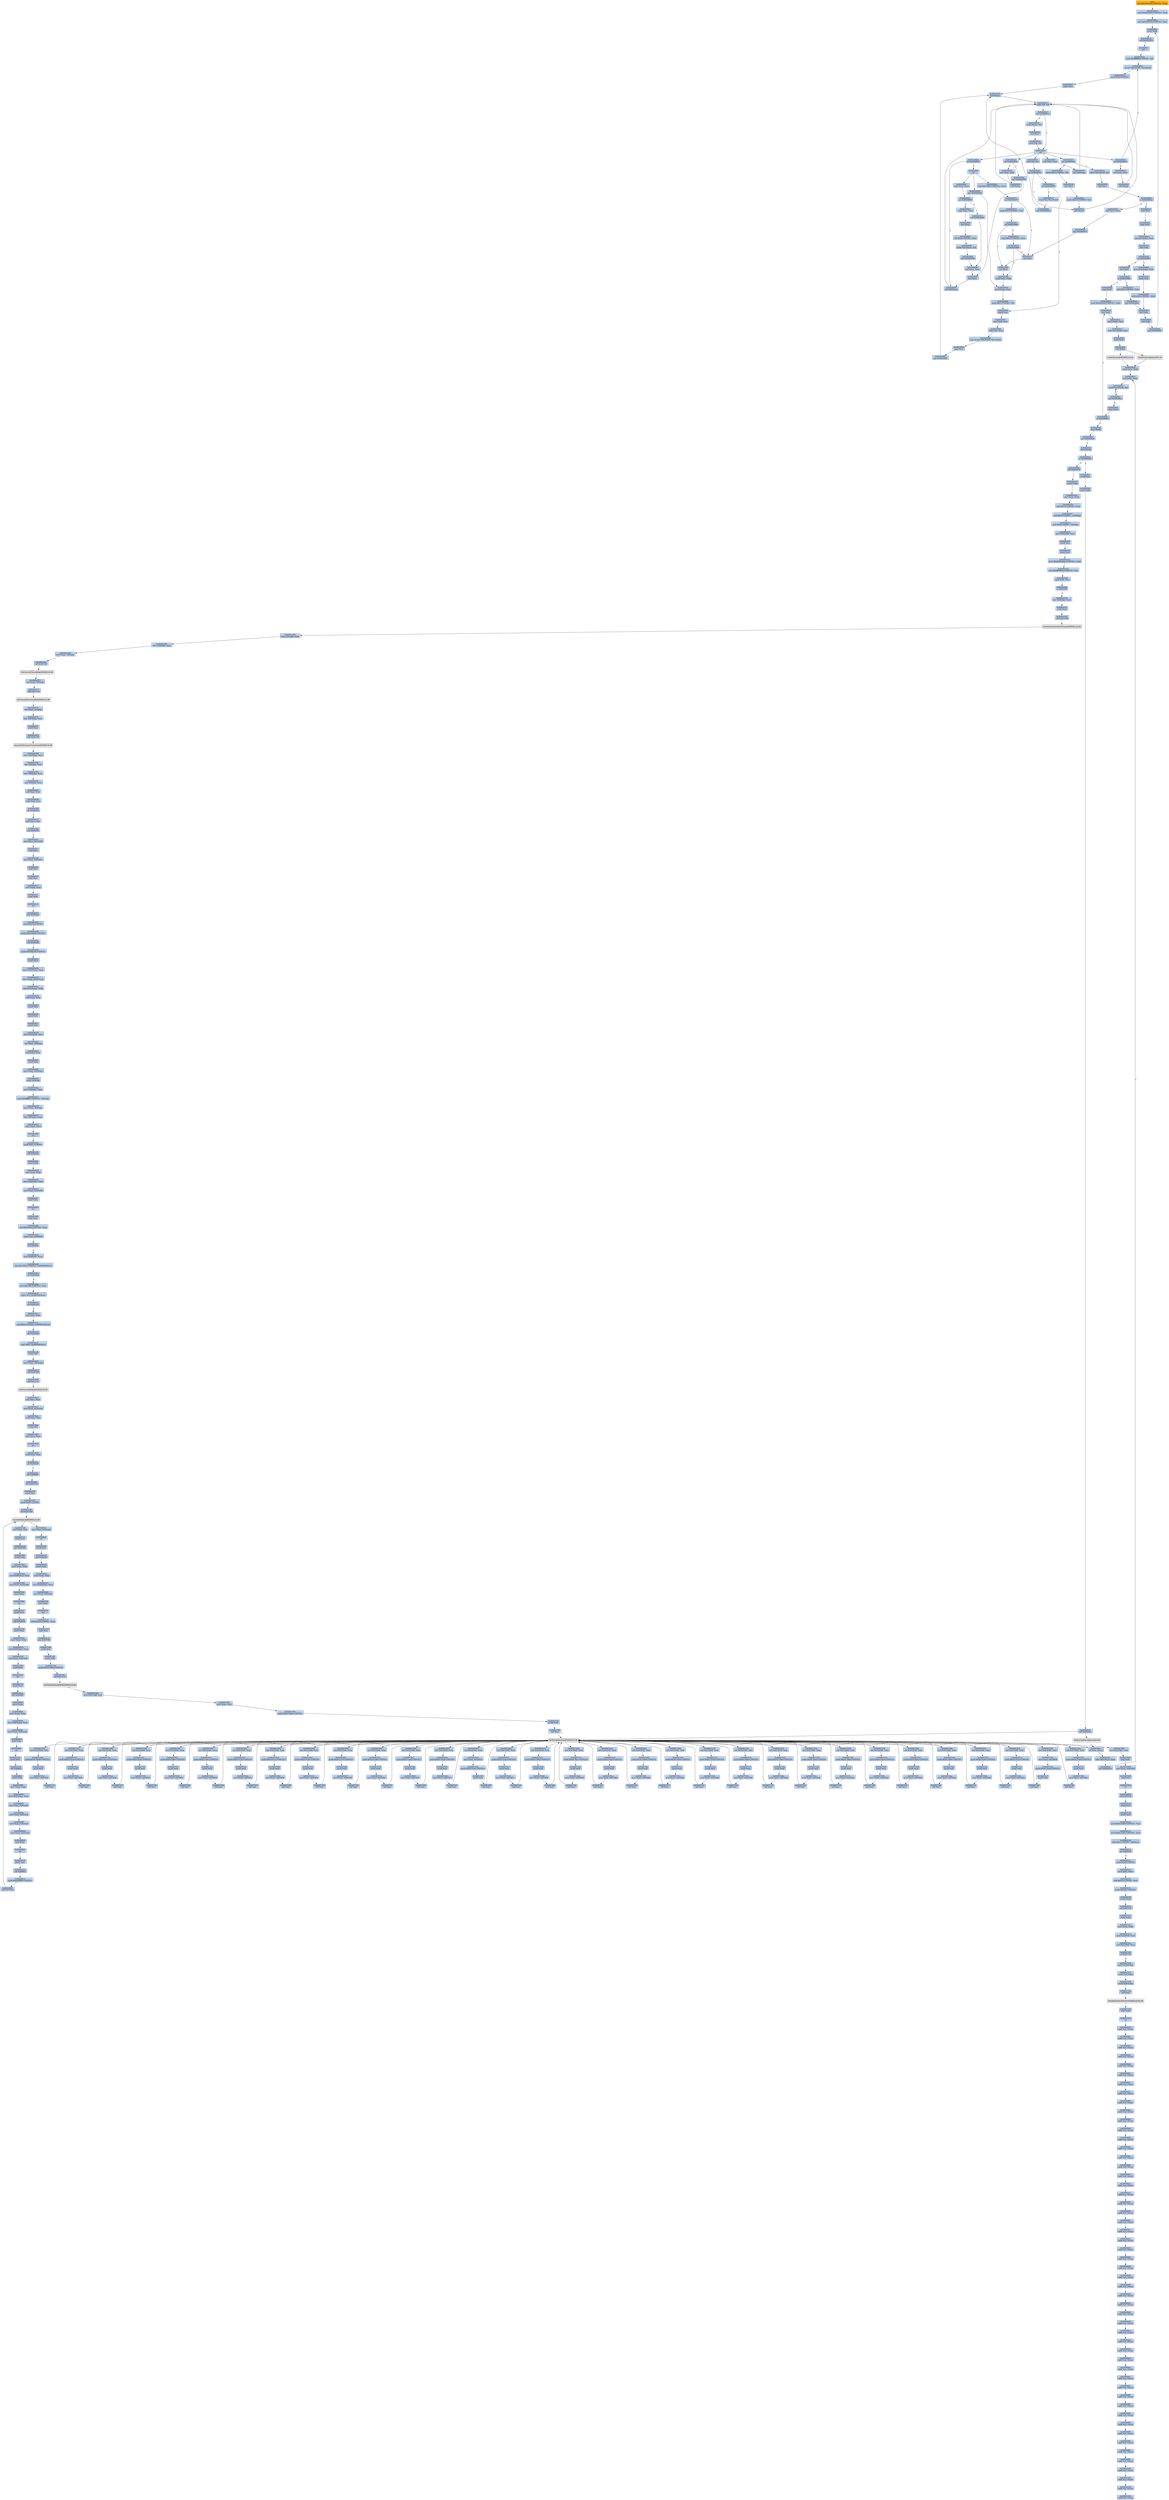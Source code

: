digraph G {
node[shape=rectangle,style=filled,fillcolor=lightsteelblue,color=lightsteelblue]
bgcolor="transparent"
a0x0042f000movl_0x4001d0UINT32_ebx[label="start\nmovl $0x4001d0<UINT32>, %ebx",fillcolor="orange",color="lightgrey"];
a0x0042f005movl_0x401000UINT32_edi[label="0x0042f005\nmovl $0x401000<UINT32>, %edi"];
a0x0042f00amovl_0x42221dUINT32_esi[label="0x0042f00a\nmovl $0x42221d<UINT32>, %esi"];
a0x0042f00fpushl_ebx[label="0x0042f00f\npushl %ebx"];
a0x0042f010call_0x0042f01f[label="0x0042f010\ncall 0x0042f01f"];
a0x0042f01fcld_[label="0x0042f01f\ncld "];
a0x0042f020movb_0xffffff80UINT8_dl[label="0x0042f020\nmovb $0xffffff80<UINT8>, %dl"];
a0x0042f022movsb_ds_esi__es_edi_[label="0x0042f022\nmovsb %ds:(%esi), %es:(%edi)"];
a0x0042f023pushl_0x2UINT8[label="0x0042f023\npushl $0x2<UINT8>"];
a0x0042f025popl_ebx[label="0x0042f025\npopl %ebx"];
a0x0042f026call_esp_[label="0x0042f026\ncall (%esp)"];
a0x0042f015addb_dl_dl[label="0x0042f015\naddb %dl, %dl"];
a0x0042f017jne_0x0042f01e[label="0x0042f017\njne 0x0042f01e"];
a0x0042f019movb_esi__dl[label="0x0042f019\nmovb (%esi), %dl"];
a0x0042f01bincl_esi[label="0x0042f01b\nincl %esi"];
a0x0042f01cadcb_dl_dl[label="0x0042f01c\nadcb %dl, %dl"];
a0x0042f01eret[label="0x0042f01e\nret"];
a0x0042f029jae_0x0042f022[label="0x0042f029\njae 0x0042f022"];
a0x0042f02bxorl_ecx_ecx[label="0x0042f02b\nxorl %ecx, %ecx"];
a0x0042f02dcall_esp_[label="0x0042f02d\ncall (%esp)"];
a0x0042f030jae_0x0042f04a[label="0x0042f030\njae 0x0042f04a"];
a0x0042f032xorl_eax_eax[label="0x0042f032\nxorl %eax, %eax"];
a0x0042f034call_esp_[label="0x0042f034\ncall (%esp)"];
a0x0042f037jae_0x0042f05a[label="0x0042f037\njae 0x0042f05a"];
a0x0042f039movb_0x2UINT8_bl[label="0x0042f039\nmovb $0x2<UINT8>, %bl"];
a0x0042f03bincl_ecx[label="0x0042f03b\nincl %ecx"];
a0x0042f03cmovb_0x10UINT8_al[label="0x0042f03c\nmovb $0x10<UINT8>, %al"];
a0x0042f03ecall_esp_[label="0x0042f03e\ncall (%esp)"];
a0x0042f041adcb_al_al[label="0x0042f041\nadcb %al, %al"];
a0x0042f043jae_0x0042f03e[label="0x0042f043\njae 0x0042f03e"];
a0x0042f045jne_0x0042f086[label="0x0042f045\njne 0x0042f086"];
a0x0042f086pushl_esi[label="0x0042f086\npushl %esi"];
a0x0042f087movl_edi_esi[label="0x0042f087\nmovl %edi, %esi"];
a0x0042f089subl_eax_esi[label="0x0042f089\nsubl %eax, %esi"];
a0x0042f08brepz_movsb_ds_esi__es_edi_[label="0x0042f08b\nrepz movsb %ds:(%esi), %es:(%edi)"];
a0x0042f08dpopl_esi[label="0x0042f08d\npopl %esi"];
a0x0042f08ejmp_0x0042f026[label="0x0042f08e\njmp 0x0042f026"];
a0x0042f047stosb_al_es_edi_[label="0x0042f047\nstosb %al, %es:(%edi)"];
a0x0042f048jmp_0x0042f026[label="0x0042f048\njmp 0x0042f026"];
a0x0042f05alodsb_ds_esi__al[label="0x0042f05a\nlodsb %ds:(%esi), %al"];
a0x0042f05bshrl_eax[label="0x0042f05b\nshrl %eax"];
a0x0042f05dje_0x0042f0a0[label="0x0042f05d\nje 0x0042f0a0"];
a0x0042f05fadcl_ecx_ecx[label="0x0042f05f\nadcl %ecx, %ecx"];
a0x0042f061jmp_0x0042f07f[label="0x0042f061\njmp 0x0042f07f"];
a0x0042f07fincl_ecx[label="0x0042f07f\nincl %ecx"];
a0x0042f080incl_ecx[label="0x0042f080\nincl %ecx"];
a0x0042f081xchgl_eax_ebp[label="0x0042f081\nxchgl %eax, %ebp"];
a0x0042f082movl_ebp_eax[label="0x0042f082\nmovl %ebp, %eax"];
a0x0042f084movb_0x1UINT8_bl[label="0x0042f084\nmovb $0x1<UINT8>, %bl"];
a0x0042f04acall_0x0042f092[label="0x0042f04a\ncall 0x0042f092"];
a0x0042f092incl_ecx[label="0x0042f092\nincl %ecx"];
a0x0042f093call_0x4esp_[label="0x0042f093\ncall 0x4(%esp)"];
a0x0042f097adcl_ecx_ecx[label="0x0042f097\nadcl %ecx, %ecx"];
a0x0042f099call_0x4esp_[label="0x0042f099\ncall 0x4(%esp)"];
a0x0042f09djb_0x0042f093[label="0x0042f09d\njb 0x0042f093"];
a0x0042f09fret[label="0x0042f09f\nret"];
a0x0042f04fsubl_ebx_ecx[label="0x0042f04f\nsubl %ebx, %ecx"];
a0x0042f051jne_0x0042f063[label="0x0042f051\njne 0x0042f063"];
a0x0042f053call_0x0042f090[label="0x0042f053\ncall 0x0042f090"];
a0x0042f090xorl_ecx_ecx[label="0x0042f090\nxorl %ecx, %ecx"];
a0x0042f058jmp_0x0042f082[label="0x0042f058\njmp 0x0042f082"];
a0x0042f063xchgl_eax_ecx[label="0x0042f063\nxchgl %eax, %ecx"];
a0x0042f064decl_eax[label="0x0042f064\ndecl %eax"];
a0x0042f065shll_0x8UINT8_eax[label="0x0042f065\nshll $0x8<UINT8>, %eax"];
a0x0042f068lodsb_ds_esi__al[label="0x0042f068\nlodsb %ds:(%esi), %al"];
a0x0042f069call_0x0042f090[label="0x0042f069\ncall 0x0042f090"];
a0x0042f06ecmpl_0x7d00UINT32_eax[label="0x0042f06e\ncmpl $0x7d00<UINT32>, %eax"];
a0x0042f073jae_0x0042f07f[label="0x0042f073\njae 0x0042f07f"];
a0x0042f075cmpb_0x5UINT8_ah[label="0x0042f075\ncmpb $0x5<UINT8>, %ah"];
a0x0042f078jae_0x0042f080[label="0x0042f078\njae 0x0042f080"];
a0x0042f07acmpl_0x7fUINT8_eax[label="0x0042f07a\ncmpl $0x7f<UINT8>, %eax"];
a0x0042f07dja_0x0042f081[label="0x0042f07d\nja 0x0042f081"];
a0x0042f0a0popl_edi[label="0x0042f0a0\npopl %edi"];
a0x0042f0a1popl_ebx[label="0x0042f0a1\npopl %ebx"];
a0x0042f0a2movzwl_ebx__edi[label="0x0042f0a2\nmovzwl (%ebx), %edi"];
a0x0042f0a5decl_edi[label="0x0042f0a5\ndecl %edi"];
a0x0042f0a6je_0x0042f0b0[label="0x0042f0a6\nje 0x0042f0b0"];
a0x0042f0a8decl_edi[label="0x0042f0a8\ndecl %edi"];
a0x0042f0a9je_0x0042f0be[label="0x0042f0a9\nje 0x0042f0be"];
a0x0042f0abshll_0xcUINT8_edi[label="0x0042f0ab\nshll $0xc<UINT8>, %edi"];
a0x0042f0aejmp_0x0042f0b7[label="0x0042f0ae\njmp 0x0042f0b7"];
a0x0042f0b7incl_ebx[label="0x0042f0b7\nincl %ebx"];
a0x0042f0b8incl_ebx[label="0x0042f0b8\nincl %ebx"];
a0x0042f0b9jmp_0x0042f00f[label="0x0042f0b9\njmp 0x0042f00f"];
a0x0042f0b0movl_0x2ebx__edi[label="0x0042f0b0\nmovl 0x2(%ebx), %edi"];
a0x0042f0b3pushl_edi[label="0x0042f0b3\npushl %edi"];
a0x0042f0b4addl_0x4UINT8_ebx[label="0x0042f0b4\naddl $0x4<UINT8>, %ebx"];
a0x0042f0bepopl_edi[label="0x0042f0be\npopl %edi"];
a0x0042f0bfmovl_0x42f128UINT32_ebx[label="0x0042f0bf\nmovl $0x42f128<UINT32>, %ebx"];
a0x0042f0c4incl_edi[label="0x0042f0c4\nincl %edi"];
a0x0042f0c5movl_edi__esi[label="0x0042f0c5\nmovl (%edi), %esi"];
a0x0042f0c7scasl_es_edi__eax[label="0x0042f0c7\nscasl %es:(%edi), %eax"];
a0x0042f0c8pushl_edi[label="0x0042f0c8\npushl %edi"];
a0x0042f0c9call_ebx_[label="0x0042f0c9\ncall (%ebx)"];
LoadLibraryA_kernel32_dll[label="LoadLibraryA@kernel32.dll",fillcolor="lightgrey",color="lightgrey"];
a0x0042f0cbxchgl_eax_ebp[label="0x0042f0cb\nxchgl %eax, %ebp"];
a0x0042f0ccxorl_eax_eax[label="0x0042f0cc\nxorl %eax, %eax"];
a0x0042f0cescasb_es_edi__al[label="0x0042f0ce\nscasb %es:(%edi), %al"];
a0x0042f0cfjne_0x0042f0ce[label="0x0042f0cf\njne 0x0042f0ce"];
a0x0042f0d1decb_edi_[label="0x0042f0d1\ndecb (%edi)"];
a0x0042f0d3je_0x0042f0c4[label="0x0042f0d3\nje 0x0042f0c4"];
a0x0042f0d5decb_edi_[label="0x0042f0d5\ndecb (%edi)"];
a0x0042f0d7jne_0x0042f0df[label="0x0042f0d7\njne 0x0042f0df"];
a0x0042f0dfdecb_edi_[label="0x0042f0df\ndecb (%edi)"];
a0x0042f0e1je_0x00404002[label="0x0042f0e1\nje 0x00404002"];
a0x0042f0e7pushl_edi[label="0x0042f0e7\npushl %edi"];
a0x0042f0e8pushl_ebp[label="0x0042f0e8\npushl %ebp"];
a0x0042f0e9call_0x4ebx_[label="0x0042f0e9\ncall 0x4(%ebx)"];
GetProcAddress_kernel32_dll[label="GetProcAddress@kernel32.dll",fillcolor="lightgrey",color="lightgrey"];
a0x0042f0ecorl_eax_esi_[label="0x0042f0ec\norl %eax, (%esi)"];
a0x0042f0eelodsl_ds_esi__eax[label="0x0042f0ee\nlodsl %ds:(%esi), %eax"];
a0x0042f0efjne_0x0042f0cc[label="0x0042f0ef\njne 0x0042f0cc"];
GetProcAddress_KERNEL32_dll[label="GetProcAddress@KERNEL32.dll",fillcolor="lightgrey",color="lightgrey"];
LoadLibraryA_KERNEL32_dll[label="LoadLibraryA@KERNEL32.dll",fillcolor="lightgrey",color="lightgrey"];
a0x00404002call_0x40a529[label="0x00404002\ncall 0x40a529"];
a0x0040a529pushl_ebp[label="0x0040a529\npushl %ebp"];
a0x0040a52amovl_esp_ebp[label="0x0040a52a\nmovl %esp, %ebp"];
a0x0040a52csubl_0x14UINT8_esp[label="0x0040a52c\nsubl $0x14<UINT8>, %esp"];
a0x0040a52fandl_0x0UINT8__12ebp_[label="0x0040a52f\nandl $0x0<UINT8>, -12(%ebp)"];
a0x0040a533andl_0x0UINT8__8ebp_[label="0x0040a533\nandl $0x0<UINT8>, -8(%ebp)"];
a0x0040a537movl_0x41d348_eax[label="0x0040a537\nmovl 0x41d348, %eax"];
a0x0040a53cpushl_esi[label="0x0040a53c\npushl %esi"];
a0x0040a53dpushl_edi[label="0x0040a53d\npushl %edi"];
a0x0040a53emovl_0xbb40e64eUINT32_edi[label="0x0040a53e\nmovl $0xbb40e64e<UINT32>, %edi"];
a0x0040a543movl_0xffff0000UINT32_esi[label="0x0040a543\nmovl $0xffff0000<UINT32>, %esi"];
a0x0040a548cmpl_edi_eax[label="0x0040a548\ncmpl %edi, %eax"];
a0x0040a54aje_0x40a559[label="0x0040a54a\nje 0x40a559"];
a0x0040a559leal__12ebp__eax[label="0x0040a559\nleal -12(%ebp), %eax"];
a0x0040a55cpushl_eax[label="0x0040a55c\npushl %eax"];
a0x0040a55dcall_0x411148[label="0x0040a55d\ncall 0x411148"];
GetSystemTimeAsFileTime_KERNEL32_dll[label="GetSystemTimeAsFileTime@KERNEL32.dll",fillcolor="lightgrey",color="lightgrey"];
a0x0040a563movl__8ebp__eax[label="0x0040a563\nmovl -8(%ebp), %eax"];
a0x0040a566xorl__12ebp__eax[label="0x0040a566\nxorl -12(%ebp), %eax"];
a0x0040a569movl_eax__4ebp_[label="0x0040a569\nmovl %eax, -4(%ebp)"];
a0x0040a56ccall_0x411130[label="0x0040a56c\ncall 0x411130"];
GetCurrentThreadId_KERNEL32_dll[label="GetCurrentThreadId@KERNEL32.dll",fillcolor="lightgrey",color="lightgrey"];
a0x0040a572xorl_eax__4ebp_[label="0x0040a572\nxorl %eax, -4(%ebp)"];
a0x0040a575call_0x411144[label="0x0040a575\ncall 0x411144"];
GetCurrentProcessId_KERNEL32_dll[label="GetCurrentProcessId@KERNEL32.dll",fillcolor="lightgrey",color="lightgrey"];
a0x0040a57bxorl_eax__4ebp_[label="0x0040a57b\nxorl %eax, -4(%ebp)"];
a0x0040a57eleal__20ebp__eax[label="0x0040a57e\nleal -20(%ebp), %eax"];
a0x0040a581pushl_eax[label="0x0040a581\npushl %eax"];
a0x0040a582call_0x411140[label="0x0040a582\ncall 0x411140"];
QueryPerformanceCounter_KERNEL32_dll[label="QueryPerformanceCounter@KERNEL32.dll",fillcolor="lightgrey",color="lightgrey"];
a0x0040a588movl__16ebp__ecx[label="0x0040a588\nmovl -16(%ebp), %ecx"];
a0x0040a58bleal__4ebp__eax[label="0x0040a58b\nleal -4(%ebp), %eax"];
a0x0040a58exorl__20ebp__ecx[label="0x0040a58e\nxorl -20(%ebp), %ecx"];
a0x0040a591xorl__4ebp__ecx[label="0x0040a591\nxorl -4(%ebp), %ecx"];
a0x0040a594xorl_eax_ecx[label="0x0040a594\nxorl %eax, %ecx"];
a0x0040a596cmpl_edi_ecx[label="0x0040a596\ncmpl %edi, %ecx"];
a0x0040a598jne_0x40a5a1[label="0x0040a598\njne 0x40a5a1"];
a0x0040a5a1testl_ecx_esi[label="0x0040a5a1\ntestl %ecx, %esi"];
a0x0040a5a3jne_0x40a5b1[label="0x0040a5a3\njne 0x40a5b1"];
a0x0040a5b1movl_ecx_0x41d348[label="0x0040a5b1\nmovl %ecx, 0x41d348"];
a0x0040a5b7notl_ecx[label="0x0040a5b7\nnotl %ecx"];
a0x0040a5b9movl_ecx_0x41d34c[label="0x0040a5b9\nmovl %ecx, 0x41d34c"];
a0x0040a5bfpopl_edi[label="0x0040a5bf\npopl %edi"];
a0x0040a5c0popl_esi[label="0x0040a5c0\npopl %esi"];
a0x0040a5c1movl_ebp_esp[label="0x0040a5c1\nmovl %ebp, %esp"];
a0x0040a5c3popl_ebp[label="0x0040a5c3\npopl %ebp"];
a0x0040a5c4ret[label="0x0040a5c4\nret"];
a0x00404007jmp_0x403e87[label="0x00404007\njmp 0x403e87"];
a0x00403e87pushl_0x14UINT8[label="0x00403e87\npushl $0x14<UINT8>"];
a0x00403e89pushl_0x41b8c8UINT32[label="0x00403e89\npushl $0x41b8c8<UINT32>"];
a0x00403e8ecall_0x404d40[label="0x00403e8e\ncall 0x404d40"];
a0x00404d40pushl_0x404da0UINT32[label="0x00404d40\npushl $0x404da0<UINT32>"];
a0x00404d45pushl_fs_0[label="0x00404d45\npushl %fs:0"];
a0x00404d4cmovl_0x10esp__eax[label="0x00404d4c\nmovl 0x10(%esp), %eax"];
a0x00404d50movl_ebp_0x10esp_[label="0x00404d50\nmovl %ebp, 0x10(%esp)"];
a0x00404d54leal_0x10esp__ebp[label="0x00404d54\nleal 0x10(%esp), %ebp"];
a0x00404d58subl_eax_esp[label="0x00404d58\nsubl %eax, %esp"];
a0x00404d5apushl_ebx[label="0x00404d5a\npushl %ebx"];
a0x00404d5bpushl_esi[label="0x00404d5b\npushl %esi"];
a0x00404d5cpushl_edi[label="0x00404d5c\npushl %edi"];
a0x00404d5dmovl_0x41d348_eax[label="0x00404d5d\nmovl 0x41d348, %eax"];
a0x00404d62xorl_eax__4ebp_[label="0x00404d62\nxorl %eax, -4(%ebp)"];
a0x00404d65xorl_ebp_eax[label="0x00404d65\nxorl %ebp, %eax"];
a0x00404d67pushl_eax[label="0x00404d67\npushl %eax"];
a0x00404d68movl_esp__24ebp_[label="0x00404d68\nmovl %esp, -24(%ebp)"];
a0x00404d6bpushl__8ebp_[label="0x00404d6b\npushl -8(%ebp)"];
a0x00404d6emovl__4ebp__eax[label="0x00404d6e\nmovl -4(%ebp), %eax"];
a0x00404d71movl_0xfffffffeUINT32__4ebp_[label="0x00404d71\nmovl $0xfffffffe<UINT32>, -4(%ebp)"];
a0x00404d78movl_eax__8ebp_[label="0x00404d78\nmovl %eax, -8(%ebp)"];
a0x00404d7bleal__16ebp__eax[label="0x00404d7b\nleal -16(%ebp), %eax"];
a0x00404d7emovl_eax_fs_0[label="0x00404d7e\nmovl %eax, %fs:0"];
a0x00404d84ret[label="0x00404d84\nret"];
a0x00403e93pushl_0x1UINT8[label="0x00403e93\npushl $0x1<UINT8>"];
a0x00403e95call_0x40a4dc[label="0x00403e95\ncall 0x40a4dc"];
a0x0040a4dcpushl_ebp[label="0x0040a4dc\npushl %ebp"];
a0x0040a4ddmovl_esp_ebp[label="0x0040a4dd\nmovl %esp, %ebp"];
a0x0040a4dfmovl_0x8ebp__eax[label="0x0040a4df\nmovl 0x8(%ebp), %eax"];
a0x0040a4e2movl_eax_0x41e558[label="0x0040a4e2\nmovl %eax, 0x41e558"];
a0x0040a4e7popl_ebp[label="0x0040a4e7\npopl %ebp"];
a0x0040a4e8ret[label="0x0040a4e8\nret"];
a0x00403e9apopl_ecx[label="0x00403e9a\npopl %ecx"];
a0x00403e9bmovl_0x5a4dUINT32_eax[label="0x00403e9b\nmovl $0x5a4d<UINT32>, %eax"];
a0x00403ea0cmpw_ax_0x400000[label="0x00403ea0\ncmpw %ax, 0x400000"];
a0x00403ea7je_0x403ead[label="0x00403ea7\nje 0x403ead"];
a0x00403eadmovl_0x40003c_eax[label="0x00403ead\nmovl 0x40003c, %eax"];
a0x00403eb2cmpl_0x4550UINT32_0x400000eax_[label="0x00403eb2\ncmpl $0x4550<UINT32>, 0x400000(%eax)"];
a0x00403ebcjne_0x403ea9[label="0x00403ebc\njne 0x403ea9"];
a0x00403ebemovl_0x10bUINT32_ecx[label="0x00403ebe\nmovl $0x10b<UINT32>, %ecx"];
a0x00403ec3cmpw_cx_0x400018eax_[label="0x00403ec3\ncmpw %cx, 0x400018(%eax)"];
a0x00403ecajne_0x403ea9[label="0x00403eca\njne 0x403ea9"];
a0x00403eccxorl_ebx_ebx[label="0x00403ecc\nxorl %ebx, %ebx"];
a0x00403ececmpl_0xeUINT8_0x400074eax_[label="0x00403ece\ncmpl $0xe<UINT8>, 0x400074(%eax)"];
a0x00403ed5jbe_0x403ee0[label="0x00403ed5\njbe 0x403ee0"];
a0x00403ed7cmpl_ebx_0x4000e8eax_[label="0x00403ed7\ncmpl %ebx, 0x4000e8(%eax)"];
a0x00403eddsetne_bl[label="0x00403edd\nsetne %bl"];
a0x00403ee0movl_ebx__28ebp_[label="0x00403ee0\nmovl %ebx, -28(%ebp)"];
a0x00403ee3call_0x40789f[label="0x00403ee3\ncall 0x40789f"];
a0x0040789fcall_0x41111c[label="0x0040789f\ncall 0x41111c"];
GetProcessHeap_KERNEL32_dll[label="GetProcessHeap@KERNEL32.dll",fillcolor="lightgrey",color="lightgrey"];
a0x004078a5xorl_ecx_ecx[label="0x004078a5\nxorl %ecx, %ecx"];
a0x004078a7movl_eax_0x41eb90[label="0x004078a7\nmovl %eax, 0x41eb90"];
a0x004078actestl_eax_eax[label="0x004078ac\ntestl %eax, %eax"];
a0x004078aesetne_cl[label="0x004078ae\nsetne %cl"];
a0x004078b1movl_ecx_eax[label="0x004078b1\nmovl %ecx, %eax"];
a0x004078b3ret[label="0x004078b3\nret"];
a0x00403ee8testl_eax_eax[label="0x00403ee8\ntestl %eax, %eax"];
a0x00403eeajne_0x403ef4[label="0x00403eea\njne 0x403ef4"];
a0x00403ef4call_0x408885[label="0x00403ef4\ncall 0x408885"];
a0x00408885call_0x403196[label="0x00408885\ncall 0x403196"];
a0x00403196pushl_esi[label="0x00403196\npushl %esi"];
a0x00403197pushl_0x0UINT8[label="0x00403197\npushl $0x0<UINT8>"];
a0x00403199call_0x4110a0[label="0x00403199\ncall 0x4110a0"];
EncodePointer_KERNEL32_dll[label="EncodePointer@KERNEL32.dll",fillcolor="lightgrey",color="lightgrey"];
a0x0040319fmovl_eax_esi[label="0x0040319f\nmovl %eax, %esi"];
a0x004031a1pushl_esi[label="0x004031a1\npushl %esi"];
a0x004031a2call_0x407892[label="0x004031a2\ncall 0x407892"];
a0x00407892pushl_ebp[label="0x00407892\npushl %ebp"];
a0x00407893movl_esp_ebp[label="0x00407893\nmovl %esp, %ebp"];
a0x00407895movl_0x8ebp__eax[label="0x00407895\nmovl 0x8(%ebp), %eax"];
a0x00407898movl_eax_0x41eb88[label="0x00407898\nmovl %eax, 0x41eb88"];
a0x0040789dpopl_ebp[label="0x0040789d\npopl %ebp"];
a0x0040789eret[label="0x0040789e\nret"];
a0x004031a7pushl_esi[label="0x004031a7\npushl %esi"];
a0x004031a8call_0x405059[label="0x004031a8\ncall 0x405059"];
a0x00405059pushl_ebp[label="0x00405059\npushl %ebp"];
a0x0040505amovl_esp_ebp[label="0x0040505a\nmovl %esp, %ebp"];
a0x0040505cmovl_0x8ebp__eax[label="0x0040505c\nmovl 0x8(%ebp), %eax"];
a0x0040505fmovl_eax_0x41e444[label="0x0040505f\nmovl %eax, 0x41e444"];
a0x00405064popl_ebp[label="0x00405064\npopl %ebp"];
a0x00405065ret[label="0x00405065\nret"];
a0x004031adpushl_esi[label="0x004031ad\npushl %esi"];
a0x004031aecall_0x408fd5[label="0x004031ae\ncall 0x408fd5"];
a0x00408fd5pushl_ebp[label="0x00408fd5\npushl %ebp"];
a0x00408fd6movl_esp_ebp[label="0x00408fd6\nmovl %esp, %ebp"];
a0x00408fd8movl_0x8ebp__eax[label="0x00408fd8\nmovl 0x8(%ebp), %eax"];
a0x00408fdbmovl_eax_0x41eed8[label="0x00408fdb\nmovl %eax, 0x41eed8"];
a0x00408fe0popl_ebp[label="0x00408fe0\npopl %ebp"];
a0x00408fe1ret[label="0x00408fe1\nret"];
a0x004031b3pushl_esi[label="0x004031b3\npushl %esi"];
a0x004031b4call_0x408fef[label="0x004031b4\ncall 0x408fef"];
a0x00408fefpushl_ebp[label="0x00408fef\npushl %ebp"];
a0x00408ff0movl_esp_ebp[label="0x00408ff0\nmovl %esp, %ebp"];
a0x00408ff2movl_0x8ebp__eax[label="0x00408ff2\nmovl 0x8(%ebp), %eax"];
a0x00408ff5movl_eax_0x41eedc[label="0x00408ff5\nmovl %eax, 0x41eedc"];
a0x00408ffamovl_eax_0x41eee0[label="0x00408ffa\nmovl %eax, 0x41eee0"];
a0x00408fffmovl_eax_0x41eee4[label="0x00408fff\nmovl %eax, 0x41eee4"];
a0x00409004movl_eax_0x41eee8[label="0x00409004\nmovl %eax, 0x41eee8"];
a0x00409009popl_ebp[label="0x00409009\npopl %ebp"];
a0x0040900aret[label="0x0040900a\nret"];
a0x004031b9pushl_esi[label="0x004031b9\npushl %esi"];
a0x004031bacall_0x408fc4[label="0x004031ba\ncall 0x408fc4"];
a0x00408fc4pushl_0x408f90UINT32[label="0x00408fc4\npushl $0x408f90<UINT32>"];
a0x00408fc9call_0x4110a0[label="0x00408fc9\ncall 0x4110a0"];
a0x00408fcfmovl_eax_0x41eed4[label="0x00408fcf\nmovl %eax, 0x41eed4"];
a0x00408fd4ret[label="0x00408fd4\nret"];
a0x004031bfpushl_esi[label="0x004031bf\npushl %esi"];
a0x004031c0call_0x409200[label="0x004031c0\ncall 0x409200"];
a0x00409200pushl_ebp[label="0x00409200\npushl %ebp"];
a0x00409201movl_esp_ebp[label="0x00409201\nmovl %esp, %ebp"];
a0x00409203movl_0x8ebp__eax[label="0x00409203\nmovl 0x8(%ebp), %eax"];
a0x00409206movl_eax_0x41eef0[label="0x00409206\nmovl %eax, 0x41eef0"];
a0x0040920bpopl_ebp[label="0x0040920b\npopl %ebp"];
a0x0040920cret[label="0x0040920c\nret"];
a0x004031c5addl_0x18UINT8_esp[label="0x004031c5\naddl $0x18<UINT8>, %esp"];
a0x004031c8popl_esi[label="0x004031c8\npopl %esi"];
a0x004031c9jmp_0x407380[label="0x004031c9\njmp 0x407380"];
a0x00407380pushl_esi[label="0x00407380\npushl %esi"];
a0x00407381pushl_edi[label="0x00407381\npushl %edi"];
a0x00407382pushl_0x417b84UINT32[label="0x00407382\npushl $0x417b84<UINT32>"];
a0x00407387call_0x411118[label="0x00407387\ncall 0x411118"];
GetModuleHandleW_KERNEL32_dll[label="GetModuleHandleW@KERNEL32.dll",fillcolor="lightgrey",color="lightgrey"];
a0x0040738dmovl_0x411064_esi[label="0x0040738d\nmovl 0x411064, %esi"];
a0x00407393movl_eax_edi[label="0x00407393\nmovl %eax, %edi"];
a0x00407395pushl_0x417ba0UINT32[label="0x00407395\npushl $0x417ba0<UINT32>"];
a0x0040739apushl_edi[label="0x0040739a\npushl %edi"];
a0x0040739bcall_esi[label="0x0040739b\ncall %esi"];
a0x0040739dxorl_0x41d348_eax[label="0x0040739d\nxorl 0x41d348, %eax"];
a0x004073a3pushl_0x417bacUINT32[label="0x004073a3\npushl $0x417bac<UINT32>"];
a0x004073a8pushl_edi[label="0x004073a8\npushl %edi"];
a0x004073a9movl_eax_0x41f040[label="0x004073a9\nmovl %eax, 0x41f040"];
a0x004073aecall_esi[label="0x004073ae\ncall %esi"];
a0x004073b0xorl_0x41d348_eax[label="0x004073b0\nxorl 0x41d348, %eax"];
a0x004073b6pushl_0x417bb4UINT32[label="0x004073b6\npushl $0x417bb4<UINT32>"];
a0x004073bbpushl_edi[label="0x004073bb\npushl %edi"];
a0x004073bcmovl_eax_0x41f044[label="0x004073bc\nmovl %eax, 0x41f044"];
a0x004073c1call_esi[label="0x004073c1\ncall %esi"];
a0x004073c3xorl_0x41d348_eax[label="0x004073c3\nxorl 0x41d348, %eax"];
a0x004073c9pushl_0x417bc0UINT32[label="0x004073c9\npushl $0x417bc0<UINT32>"];
a0x004073cepushl_edi[label="0x004073ce\npushl %edi"];
a0x004073cfmovl_eax_0x41f048[label="0x004073cf\nmovl %eax, 0x41f048"];
a0x004073d4call_esi[label="0x004073d4\ncall %esi"];
a0x004073d6xorl_0x41d348_eax[label="0x004073d6\nxorl 0x41d348, %eax"];
a0x004073dcpushl_0x417bccUINT32[label="0x004073dc\npushl $0x417bcc<UINT32>"];
a0x004073e1pushl_edi[label="0x004073e1\npushl %edi"];
a0x004073e2movl_eax_0x41f04c[label="0x004073e2\nmovl %eax, 0x41f04c"];
a0x004073e7call_esi[label="0x004073e7\ncall %esi"];
a0x004073e9xorl_0x41d348_eax[label="0x004073e9\nxorl 0x41d348, %eax"];
a0x004073efpushl_0x417be8UINT32[label="0x004073ef\npushl $0x417be8<UINT32>"];
a0x004073f4pushl_edi[label="0x004073f4\npushl %edi"];
a0x004073f5movl_eax_0x41f050[label="0x004073f5\nmovl %eax, 0x41f050"];
a0x004073facall_esi[label="0x004073fa\ncall %esi"];
a0x004073fcxorl_0x41d348_eax[label="0x004073fc\nxorl 0x41d348, %eax"];
a0x00407402pushl_0x417bf8UINT32[label="0x00407402\npushl $0x417bf8<UINT32>"];
a0x00407407pushl_edi[label="0x00407407\npushl %edi"];
a0x00407408movl_eax_0x41f054[label="0x00407408\nmovl %eax, 0x41f054"];
a0x0040740dcall_esi[label="0x0040740d\ncall %esi"];
a0x0040740fxorl_0x41d348_eax[label="0x0040740f\nxorl 0x41d348, %eax"];
a0x00407415pushl_0x417c0cUINT32[label="0x00407415\npushl $0x417c0c<UINT32>"];
a0x0040741apushl_edi[label="0x0040741a\npushl %edi"];
a0x0040741bmovl_eax_0x41f058[label="0x0040741b\nmovl %eax, 0x41f058"];
a0x00407420call_esi[label="0x00407420\ncall %esi"];
a0x00407422xorl_0x41d348_eax[label="0x00407422\nxorl 0x41d348, %eax"];
a0x00407428pushl_0x417c24UINT32[label="0x00407428\npushl $0x417c24<UINT32>"];
a0x0040742dpushl_edi[label="0x0040742d\npushl %edi"];
a0x0040742emovl_eax_0x41f05c[label="0x0040742e\nmovl %eax, 0x41f05c"];
a0x00407433call_esi[label="0x00407433\ncall %esi"];
a0x00407435xorl_0x41d348_eax[label="0x00407435\nxorl 0x41d348, %eax"];
a0x0040743bpushl_0x417c3cUINT32[label="0x0040743b\npushl $0x417c3c<UINT32>"];
a0x00407440pushl_edi[label="0x00407440\npushl %edi"];
a0x00407441movl_eax_0x41f060[label="0x00407441\nmovl %eax, 0x41f060"];
a0x00407446call_esi[label="0x00407446\ncall %esi"];
a0x00407448xorl_0x41d348_eax[label="0x00407448\nxorl 0x41d348, %eax"];
a0x0040744epushl_0x417c50UINT32[label="0x0040744e\npushl $0x417c50<UINT32>"];
a0x00407453pushl_edi[label="0x00407453\npushl %edi"];
a0x00407454movl_eax_0x41f064[label="0x00407454\nmovl %eax, 0x41f064"];
a0x00407459call_esi[label="0x00407459\ncall %esi"];
a0x0040745bxorl_0x41d348_eax[label="0x0040745b\nxorl 0x41d348, %eax"];
a0x00407461pushl_0x417c70UINT32[label="0x00407461\npushl $0x417c70<UINT32>"];
a0x00407466pushl_edi[label="0x00407466\npushl %edi"];
a0x00407467movl_eax_0x41f068[label="0x00407467\nmovl %eax, 0x41f068"];
a0x0040746ccall_esi[label="0x0040746c\ncall %esi"];
a0x0040746exorl_0x41d348_eax[label="0x0040746e\nxorl 0x41d348, %eax"];
a0x00407474pushl_0x417c88UINT32[label="0x00407474\npushl $0x417c88<UINT32>"];
a0x00407479pushl_edi[label="0x00407479\npushl %edi"];
a0x0040747amovl_eax_0x41f06c[label="0x0040747a\nmovl %eax, 0x41f06c"];
a0x0040747fcall_esi[label="0x0040747f\ncall %esi"];
a0x00407481xorl_0x41d348_eax[label="0x00407481\nxorl 0x41d348, %eax"];
a0x00407487pushl_0x417ca0UINT32[label="0x00407487\npushl $0x417ca0<UINT32>"];
a0x0040748cpushl_edi[label="0x0040748c\npushl %edi"];
a0x0040748dmovl_eax_0x41f070[label="0x0040748d\nmovl %eax, 0x41f070"];
a0x00407492call_esi[label="0x00407492\ncall %esi"];
a0x00407494xorl_0x41d348_eax[label="0x00407494\nxorl 0x41d348, %eax"];
a0x0040749apushl_0x417cb4UINT32[label="0x0040749a\npushl $0x417cb4<UINT32>"];
a0x0040749fpushl_edi[label="0x0040749f\npushl %edi"];
a0x004074a0movl_eax_0x41f074[label="0x004074a0\nmovl %eax, 0x41f074"];
a0x004074a5call_esi[label="0x004074a5\ncall %esi"];
a0x004074a7xorl_0x41d348_eax[label="0x004074a7\nxorl 0x41d348, %eax"];
a0x004074admovl_eax_0x41f078[label="0x004074ad\nmovl %eax, 0x41f078"];
a0x004074b2pushl_0x417cc8UINT32[label="0x004074b2\npushl $0x417cc8<UINT32>"];
a0x004074b7pushl_edi[label="0x004074b7\npushl %edi"];
a0x004074b8call_esi[label="0x004074b8\ncall %esi"];
a0x004074baxorl_0x41d348_eax[label="0x004074ba\nxorl 0x41d348, %eax"];
a0x004074c0pushl_0x417ce4UINT32[label="0x004074c0\npushl $0x417ce4<UINT32>"];
a0x004074c5pushl_edi[label="0x004074c5\npushl %edi"];
a0x004074c6movl_eax_0x41f07c[label="0x004074c6\nmovl %eax, 0x41f07c"];
a0x004074cbcall_esi[label="0x004074cb\ncall %esi"];
a0x004074cdxorl_0x41d348_eax[label="0x004074cd\nxorl 0x41d348, %eax"];
a0x004074d3pushl_0x417d04UINT32[label="0x004074d3\npushl $0x417d04<UINT32>"];
a0x004074d8pushl_edi[label="0x004074d8\npushl %edi"];
a0x004074d9movl_eax_0x41f080[label="0x004074d9\nmovl %eax, 0x41f080"];
a0x004074decall_esi[label="0x004074de\ncall %esi"];
a0x004074e0xorl_0x41d348_eax[label="0x004074e0\nxorl 0x41d348, %eax"];
a0x004074e6pushl_0x417d20UINT32[label="0x004074e6\npushl $0x417d20<UINT32>"];
a0x004074ebpushl_edi[label="0x004074eb\npushl %edi"];
a0x004074ecmovl_eax_0x41f084[label="0x004074ec\nmovl %eax, 0x41f084"];
a0x004074f1call_esi[label="0x004074f1\ncall %esi"];
a0x004074f3xorl_0x41d348_eax[label="0x004074f3\nxorl 0x41d348, %eax"];
a0x004074f9pushl_0x417d40UINT32[label="0x004074f9\npushl $0x417d40<UINT32>"];
a0x004074fepushl_edi[label="0x004074fe\npushl %edi"];
a0x004074ffmovl_eax_0x41f088[label="0x004074ff\nmovl %eax, 0x41f088"];
a0x00407504call_esi[label="0x00407504\ncall %esi"];
a0x00407506xorl_0x41d348_eax[label="0x00407506\nxorl 0x41d348, %eax"];
a0x0040750cpushl_0x417d54UINT32[label="0x0040750c\npushl $0x417d54<UINT32>"];
a0x00407511pushl_edi[label="0x00407511\npushl %edi"];
a0x00407512movl_eax_0x41f08c[label="0x00407512\nmovl %eax, 0x41f08c"];
a0x00407517call_esi[label="0x00407517\ncall %esi"];
a0x00407519xorl_0x41d348_eax[label="0x00407519\nxorl 0x41d348, %eax"];
a0x0040751fpushl_0x417d70UINT32[label="0x0040751f\npushl $0x417d70<UINT32>"];
a0x00407524pushl_edi[label="0x00407524\npushl %edi"];
a0x00407525movl_eax_0x41f090[label="0x00407525\nmovl %eax, 0x41f090"];
a0x0040752acall_esi[label="0x0040752a\ncall %esi"];
a0x0040752cxorl_0x41d348_eax[label="0x0040752c\nxorl 0x41d348, %eax"];
a0x00407532pushl_0x417d84UINT32[label="0x00407532\npushl $0x417d84<UINT32>"];
a0x00407537pushl_edi[label="0x00407537\npushl %edi"];
a0x00407538movl_eax_0x41f098[label="0x00407538\nmovl %eax, 0x41f098"];
a0x0040753dcall_esi[label="0x0040753d\ncall %esi"];
a0x0040753fxorl_0x41d348_eax[label="0x0040753f\nxorl 0x41d348, %eax"];
a0x00407545pushl_0x417d94UINT32[label="0x00407545\npushl $0x417d94<UINT32>"];
a0x0040754apushl_edi[label="0x0040754a\npushl %edi"];
a0x0040754bmovl_eax_0x41f094[label="0x0040754b\nmovl %eax, 0x41f094"];
a0x00407550call_esi[label="0x00407550\ncall %esi"];
a0x00407552xorl_0x41d348_eax[label="0x00407552\nxorl 0x41d348, %eax"];
a0x00407558pushl_0x417da4UINT32[label="0x00407558\npushl $0x417da4<UINT32>"];
a0x0040755dpushl_edi[label="0x0040755d\npushl %edi"];
a0x0040755emovl_eax_0x41f09c[label="0x0040755e\nmovl %eax, 0x41f09c"];
a0x00407563call_esi[label="0x00407563\ncall %esi"];
a0x00407565xorl_0x41d348_eax[label="0x00407565\nxorl 0x41d348, %eax"];
a0x0040756bpushl_0x417db4UINT32[label="0x0040756b\npushl $0x417db4<UINT32>"];
a0x00407570pushl_edi[label="0x00407570\npushl %edi"];
a0x00407571movl_eax_0x41f0a0[label="0x00407571\nmovl %eax, 0x41f0a0"];
a0x00407576call_esi[label="0x00407576\ncall %esi"];
a0x00407578xorl_0x41d348_eax[label="0x00407578\nxorl 0x41d348, %eax"];
a0x0040757epushl_0x417dc4UINT32[label="0x0040757e\npushl $0x417dc4<UINT32>"];
a0x00407583pushl_edi[label="0x00407583\npushl %edi"];
a0x00407584movl_eax_0x41f0a4[label="0x00407584\nmovl %eax, 0x41f0a4"];
a0x00407589call_esi[label="0x00407589\ncall %esi"];
a0x0040758bxorl_0x41d348_eax[label="0x0040758b\nxorl 0x41d348, %eax"];
a0x00407591pushl_0x417de0UINT32[label="0x00407591\npushl $0x417de0<UINT32>"];
a0x00407596pushl_edi[label="0x00407596\npushl %edi"];
a0x00407597movl_eax_0x41f0a8[label="0x00407597\nmovl %eax, 0x41f0a8"];
a0x0040759ccall_esi[label="0x0040759c\ncall %esi"];
a0x0040759exorl_0x41d348_eax[label="0x0040759e\nxorl 0x41d348, %eax"];
a0x004075a4pushl_0x417df4UINT32[label="0x004075a4\npushl $0x417df4<UINT32>"];
a0x004075a9pushl_edi[label="0x004075a9\npushl %edi"];
a0x004075aamovl_eax_0x41f0ac[label="0x004075aa\nmovl %eax, 0x41f0ac"];
a0x004075afcall_esi[label="0x004075af\ncall %esi"];
a0x004075b1xorl_0x41d348_eax[label="0x004075b1\nxorl 0x41d348, %eax"];
a0x004075b7pushl_0x417e04UINT32[label="0x004075b7\npushl $0x417e04<UINT32>"];
a0x004075bcpushl_edi[label="0x004075bc\npushl %edi"];
a0x004075bdmovl_eax_0x41f0b0[label="0x004075bd\nmovl %eax, 0x41f0b0"];
a0x004075c2call_esi[label="0x004075c2\ncall %esi"];
a0x004075c4xorl_0x41d348_eax[label="0x004075c4\nxorl 0x41d348, %eax"];
a0x004075capushl_0x417e18UINT32[label="0x004075ca\npushl $0x417e18<UINT32>"];
a0x004075cfpushl_edi[label="0x004075cf\npushl %edi"];
a0x004075d0movl_eax_0x41f0b4[label="0x004075d0\nmovl %eax, 0x41f0b4"];
a0x004075d5call_esi[label="0x004075d5\ncall %esi"];
a0x004075d7xorl_0x41d348_eax[label="0x004075d7\nxorl 0x41d348, %eax"];
a0x004075ddmovl_eax_0x41f0b8[label="0x004075dd\nmovl %eax, 0x41f0b8"];
a0x004075e2pushl_0x417e28UINT32[label="0x004075e2\npushl $0x417e28<UINT32>"];
a0x004075e7pushl_edi[label="0x004075e7\npushl %edi"];
a0x004075e8call_esi[label="0x004075e8\ncall %esi"];
a0x004075eaxorl_0x41d348_eax[label="0x004075ea\nxorl 0x41d348, %eax"];
a0x004075f0pushl_0x417e48UINT32[label="0x004075f0\npushl $0x417e48<UINT32>"];
a0x004075f5pushl_edi[label="0x004075f5\npushl %edi"];
a0x004075f6movl_eax_0x41f0bc[label="0x004075f6\nmovl %eax, 0x41f0bc"];
a0x004075fbcall_esi[label="0x004075fb\ncall %esi"];
a0x004075fdxorl_0x41d348_eax[label="0x004075fd\nxorl 0x41d348, %eax"];
a0x00407603popl_edi[label="0x00407603\npopl %edi"];
a0x00407604movl_eax_0x41f0c0[label="0x00407604\nmovl %eax, 0x41f0c0"];
a0x00407609popl_esi[label="0x00407609\npopl %esi"];
a0x0040760aret[label="0x0040760a\nret"];
a0x0040888acall_0x4041da[label="0x0040888a\ncall 0x4041da"];
a0x004041dapushl_esi[label="0x004041da\npushl %esi"];
a0x004041dbpushl_edi[label="0x004041db\npushl %edi"];
a0x004041dcmovl_0x41d368UINT32_esi[label="0x004041dc\nmovl $0x41d368<UINT32>, %esi"];
a0x004041e1movl_0x41e2f0UINT32_edi[label="0x004041e1\nmovl $0x41e2f0<UINT32>, %edi"];
a0x004041e6cmpl_0x1UINT8_0x4esi_[label="0x004041e6\ncmpl $0x1<UINT8>, 0x4(%esi)"];
a0x004041eajne_0x404202[label="0x004041ea\njne 0x404202"];
a0x004041ecpushl_0x0UINT8[label="0x004041ec\npushl $0x0<UINT8>"];
a0x004041eemovl_edi_esi_[label="0x004041ee\nmovl %edi, (%esi)"];
a0x004041f0addl_0x18UINT8_edi[label="0x004041f0\naddl $0x18<UINT8>, %edi"];
a0x004041f3pushl_0xfa0UINT32[label="0x004041f3\npushl $0xfa0<UINT32>"];
a0x004041f8pushl_esi_[label="0x004041f8\npushl (%esi)"];
a0x004041facall_0x407312[label="0x004041fa\ncall 0x407312"];
a0x00407312pushl_ebp[label="0x00407312\npushl %ebp"];
a0x00407313movl_esp_ebp[label="0x00407313\nmovl %esp, %ebp"];
a0x00407315movl_0x41f050_eax[label="0x00407315\nmovl 0x41f050, %eax"];
a0x0040731axorl_0x41d348_eax[label="0x0040731a\nxorl 0x41d348, %eax"];
a0x00407320je_0x40732f[label="0x00407320\nje 0x40732f"];
a0x00407322pushl_0x10ebp_[label="0x00407322\npushl 0x10(%ebp)"];
a0x00407325pushl_0xcebp_[label="0x00407325\npushl 0xc(%ebp)"];
a0x00407328pushl_0x8ebp_[label="0x00407328\npushl 0x8(%ebp)"];
a0x0040732bcall_eax[label="0x0040732b\ncall %eax"];
InitializeCriticalSectionEx_kernel32_dll[label="InitializeCriticalSectionEx@kernel32.dll",fillcolor="lightgrey",color="lightgrey"];
a0x0040732dpopl_ebp[label="0x0040732d\npopl %ebp"];
a0x0040732eret[label="0x0040732e\nret"];
a0x00000fa0addb_al_eax_[label="0x00000fa0\naddb %al, (%eax)"];
a0x00000fa2addb_al_eax_[label="0x00000fa2\naddb %al, (%eax)"];
a0x00000fa4addb_al_eax_[label="0x00000fa4\naddb %al, (%eax)"];
a0x00000fa6addb_al_eax_[label="0x00000fa6\naddb %al, (%eax)"];
a0x00000fa8addb_al_eax_[label="0x00000fa8\naddb %al, (%eax)"];
a0x00000faaaddb_al_eax_[label="0x00000faa\naddb %al, (%eax)"];
a0x00000facaddb_al_eax_[label="0x00000fac\naddb %al, (%eax)"];
a0x00000faeaddb_al_eax_[label="0x00000fae\naddb %al, (%eax)"];
a0x00000fb0addb_al_eax_[label="0x00000fb0\naddb %al, (%eax)"];
a0x00000fb2addb_al_eax_[label="0x00000fb2\naddb %al, (%eax)"];
a0x00000fb4addb_al_eax_[label="0x00000fb4\naddb %al, (%eax)"];
a0x00000fb6addb_al_eax_[label="0x00000fb6\naddb %al, (%eax)"];
a0x00000fb8addb_al_eax_[label="0x00000fb8\naddb %al, (%eax)"];
a0x00000fbaaddb_al_eax_[label="0x00000fba\naddb %al, (%eax)"];
a0x00000fbcaddb_al_eax_[label="0x00000fbc\naddb %al, (%eax)"];
a0x00000fbeaddb_al_eax_[label="0x00000fbe\naddb %al, (%eax)"];
a0x00000fc0addb_al_eax_[label="0x00000fc0\naddb %al, (%eax)"];
a0x00000fc2addb_al_eax_[label="0x00000fc2\naddb %al, (%eax)"];
a0x00000fc4addb_al_eax_[label="0x00000fc4\naddb %al, (%eax)"];
a0x00000fc6addb_al_eax_[label="0x00000fc6\naddb %al, (%eax)"];
a0x00000fc8addb_al_eax_[label="0x00000fc8\naddb %al, (%eax)"];
a0x00000fcaaddb_al_eax_[label="0x00000fca\naddb %al, (%eax)"];
a0x00000fccaddb_al_eax_[label="0x00000fcc\naddb %al, (%eax)"];
a0x00000fceaddb_al_eax_[label="0x00000fce\naddb %al, (%eax)"];
a0x00000fd0addb_al_eax_[label="0x00000fd0\naddb %al, (%eax)"];
a0x00000fd2addb_al_eax_[label="0x00000fd2\naddb %al, (%eax)"];
a0x00000fd4addb_al_eax_[label="0x00000fd4\naddb %al, (%eax)"];
a0x00000fd6addb_al_eax_[label="0x00000fd6\naddb %al, (%eax)"];
a0x00000fd8addb_al_eax_[label="0x00000fd8\naddb %al, (%eax)"];
a0x00000fdaaddb_al_eax_[label="0x00000fda\naddb %al, (%eax)"];
a0x00000fdcaddb_al_eax_[label="0x00000fdc\naddb %al, (%eax)"];
a0x00000fdeaddb_al_eax_[label="0x00000fde\naddb %al, (%eax)"];
a0x00000fe0addb_al_eax_[label="0x00000fe0\naddb %al, (%eax)"];
a0x00000fe2addb_al_eax_[label="0x00000fe2\naddb %al, (%eax)"];
a0x00000fe4addb_al_eax_[label="0x00000fe4\naddb %al, (%eax)"];
a0x00000fe6addb_al_eax_[label="0x00000fe6\naddb %al, (%eax)"];
a0x00000fe8addb_al_eax_[label="0x00000fe8\naddb %al, (%eax)"];
a0x00000feaaddb_al_eax_[label="0x00000fea\naddb %al, (%eax)"];
a0x00000fecaddb_al_eax_[label="0x00000fec\naddb %al, (%eax)"];
a0x00000feeaddb_al_eax_[label="0x00000fee\naddb %al, (%eax)"];
a0x00000ff0addb_al_eax_[label="0x00000ff0\naddb %al, (%eax)"];
a0x00000ff2addb_al_eax_[label="0x00000ff2\naddb %al, (%eax)"];
a0x00000ff4addb_al_eax_[label="0x00000ff4\naddb %al, (%eax)"];
a0x00000ff6addb_al_eax_[label="0x00000ff6\naddb %al, (%eax)"];
a0x00000ff8addb_al_eax_[label="0x00000ff8\naddb %al, (%eax)"];
a0x00000ffaaddb_al_eax_[label="0x00000ffa\naddb %al, (%eax)"];
a0x00000ffcaddb_al_eax_[label="0x00000ffc\naddb %al, (%eax)"];
a0x00000ffeaddb_al_eax_[label="0x00000ffe\naddb %al, (%eax)"];
a0x00001000addb_al_eax_[label="0x00001000\naddb %al, (%eax)"];
a0x00001002addb_al_eax_[label="0x00001002\naddb %al, (%eax)"];
a0x00001004addb_al_eax_[label="0x00001004\naddb %al, (%eax)"];
a0x00001006addb_al_eax_[label="0x00001006\naddb %al, (%eax)"];
a0x0042f000movl_0x4001d0UINT32_ebx -> a0x0042f005movl_0x401000UINT32_edi [color="#000000"];
a0x0042f005movl_0x401000UINT32_edi -> a0x0042f00amovl_0x42221dUINT32_esi [color="#000000"];
a0x0042f00amovl_0x42221dUINT32_esi -> a0x0042f00fpushl_ebx [color="#000000"];
a0x0042f00fpushl_ebx -> a0x0042f010call_0x0042f01f [color="#000000"];
a0x0042f010call_0x0042f01f -> a0x0042f01fcld_ [color="#000000"];
a0x0042f01fcld_ -> a0x0042f020movb_0xffffff80UINT8_dl [color="#000000"];
a0x0042f020movb_0xffffff80UINT8_dl -> a0x0042f022movsb_ds_esi__es_edi_ [color="#000000"];
a0x0042f022movsb_ds_esi__es_edi_ -> a0x0042f023pushl_0x2UINT8 [color="#000000"];
a0x0042f023pushl_0x2UINT8 -> a0x0042f025popl_ebx [color="#000000"];
a0x0042f025popl_ebx -> a0x0042f026call_esp_ [color="#000000"];
a0x0042f026call_esp_ -> a0x0042f015addb_dl_dl [color="#000000"];
a0x0042f015addb_dl_dl -> a0x0042f017jne_0x0042f01e [color="#000000"];
a0x0042f017jne_0x0042f01e -> a0x0042f019movb_esi__dl [color="#000000",label="F"];
a0x0042f019movb_esi__dl -> a0x0042f01bincl_esi [color="#000000"];
a0x0042f01bincl_esi -> a0x0042f01cadcb_dl_dl [color="#000000"];
a0x0042f01cadcb_dl_dl -> a0x0042f01eret [color="#000000"];
a0x0042f01eret -> a0x0042f029jae_0x0042f022 [color="#000000"];
a0x0042f029jae_0x0042f022 -> a0x0042f022movsb_ds_esi__es_edi_ [color="#000000",label="T"];
a0x0042f017jne_0x0042f01e -> a0x0042f01eret [color="#000000",label="T"];
a0x0042f029jae_0x0042f022 -> a0x0042f02bxorl_ecx_ecx [color="#000000",label="F"];
a0x0042f02bxorl_ecx_ecx -> a0x0042f02dcall_esp_ [color="#000000"];
a0x0042f02dcall_esp_ -> a0x0042f015addb_dl_dl [color="#000000"];
a0x0042f01eret -> a0x0042f030jae_0x0042f04a [color="#000000"];
a0x0042f030jae_0x0042f04a -> a0x0042f032xorl_eax_eax [color="#000000",label="F"];
a0x0042f032xorl_eax_eax -> a0x0042f034call_esp_ [color="#000000"];
a0x0042f034call_esp_ -> a0x0042f015addb_dl_dl [color="#000000"];
a0x0042f01eret -> a0x0042f037jae_0x0042f05a [color="#000000"];
a0x0042f037jae_0x0042f05a -> a0x0042f039movb_0x2UINT8_bl [color="#000000",label="F"];
a0x0042f039movb_0x2UINT8_bl -> a0x0042f03bincl_ecx [color="#000000"];
a0x0042f03bincl_ecx -> a0x0042f03cmovb_0x10UINT8_al [color="#000000"];
a0x0042f03cmovb_0x10UINT8_al -> a0x0042f03ecall_esp_ [color="#000000"];
a0x0042f03ecall_esp_ -> a0x0042f015addb_dl_dl [color="#000000"];
a0x0042f01eret -> a0x0042f041adcb_al_al [color="#000000"];
a0x0042f041adcb_al_al -> a0x0042f043jae_0x0042f03e [color="#000000"];
a0x0042f043jae_0x0042f03e -> a0x0042f03ecall_esp_ [color="#000000",label="T"];
a0x0042f043jae_0x0042f03e -> a0x0042f045jne_0x0042f086 [color="#000000",label="F"];
a0x0042f045jne_0x0042f086 -> a0x0042f086pushl_esi [color="#000000",label="T"];
a0x0042f086pushl_esi -> a0x0042f087movl_edi_esi [color="#000000"];
a0x0042f087movl_edi_esi -> a0x0042f089subl_eax_esi [color="#000000"];
a0x0042f089subl_eax_esi -> a0x0042f08brepz_movsb_ds_esi__es_edi_ [color="#000000"];
a0x0042f08brepz_movsb_ds_esi__es_edi_ -> a0x0042f08dpopl_esi [color="#000000"];
a0x0042f08dpopl_esi -> a0x0042f08ejmp_0x0042f026 [color="#000000"];
a0x0042f08ejmp_0x0042f026 -> a0x0042f026call_esp_ [color="#000000"];
a0x0042f045jne_0x0042f086 -> a0x0042f047stosb_al_es_edi_ [color="#000000",label="F"];
a0x0042f047stosb_al_es_edi_ -> a0x0042f048jmp_0x0042f026 [color="#000000"];
a0x0042f048jmp_0x0042f026 -> a0x0042f026call_esp_ [color="#000000"];
a0x0042f037jae_0x0042f05a -> a0x0042f05alodsb_ds_esi__al [color="#000000",label="T"];
a0x0042f05alodsb_ds_esi__al -> a0x0042f05bshrl_eax [color="#000000"];
a0x0042f05bshrl_eax -> a0x0042f05dje_0x0042f0a0 [color="#000000"];
a0x0042f05dje_0x0042f0a0 -> a0x0042f05fadcl_ecx_ecx [color="#000000",label="F"];
a0x0042f05fadcl_ecx_ecx -> a0x0042f061jmp_0x0042f07f [color="#000000"];
a0x0042f061jmp_0x0042f07f -> a0x0042f07fincl_ecx [color="#000000"];
a0x0042f07fincl_ecx -> a0x0042f080incl_ecx [color="#000000"];
a0x0042f080incl_ecx -> a0x0042f081xchgl_eax_ebp [color="#000000"];
a0x0042f081xchgl_eax_ebp -> a0x0042f082movl_ebp_eax [color="#000000"];
a0x0042f082movl_ebp_eax -> a0x0042f084movb_0x1UINT8_bl [color="#000000"];
a0x0042f084movb_0x1UINT8_bl -> a0x0042f086pushl_esi [color="#000000"];
a0x0042f030jae_0x0042f04a -> a0x0042f04acall_0x0042f092 [color="#000000",label="T"];
a0x0042f04acall_0x0042f092 -> a0x0042f092incl_ecx [color="#000000"];
a0x0042f092incl_ecx -> a0x0042f093call_0x4esp_ [color="#000000"];
a0x0042f093call_0x4esp_ -> a0x0042f015addb_dl_dl [color="#000000"];
a0x0042f01eret -> a0x0042f097adcl_ecx_ecx [color="#000000"];
a0x0042f097adcl_ecx_ecx -> a0x0042f099call_0x4esp_ [color="#000000"];
a0x0042f099call_0x4esp_ -> a0x0042f015addb_dl_dl [color="#000000"];
a0x0042f01eret -> a0x0042f09djb_0x0042f093 [color="#000000"];
a0x0042f09djb_0x0042f093 -> a0x0042f09fret [color="#000000",label="F"];
a0x0042f09fret -> a0x0042f04fsubl_ebx_ecx [color="#000000"];
a0x0042f04fsubl_ebx_ecx -> a0x0042f051jne_0x0042f063 [color="#000000"];
a0x0042f051jne_0x0042f063 -> a0x0042f053call_0x0042f090 [color="#000000",label="F"];
a0x0042f053call_0x0042f090 -> a0x0042f090xorl_ecx_ecx [color="#000000"];
a0x0042f090xorl_ecx_ecx -> a0x0042f092incl_ecx [color="#000000"];
a0x0042f09djb_0x0042f093 -> a0x0042f093call_0x4esp_ [color="#000000",label="T"];
a0x0042f09fret -> a0x0042f058jmp_0x0042f082 [color="#000000"];
a0x0042f058jmp_0x0042f082 -> a0x0042f082movl_ebp_eax [color="#000000"];
a0x0042f051jne_0x0042f063 -> a0x0042f063xchgl_eax_ecx [color="#000000",label="T"];
a0x0042f063xchgl_eax_ecx -> a0x0042f064decl_eax [color="#000000"];
a0x0042f064decl_eax -> a0x0042f065shll_0x8UINT8_eax [color="#000000"];
a0x0042f065shll_0x8UINT8_eax -> a0x0042f068lodsb_ds_esi__al [color="#000000"];
a0x0042f068lodsb_ds_esi__al -> a0x0042f069call_0x0042f090 [color="#000000"];
a0x0042f069call_0x0042f090 -> a0x0042f090xorl_ecx_ecx [color="#000000"];
a0x0042f09fret -> a0x0042f06ecmpl_0x7d00UINT32_eax [color="#000000"];
a0x0042f06ecmpl_0x7d00UINT32_eax -> a0x0042f073jae_0x0042f07f [color="#000000"];
a0x0042f073jae_0x0042f07f -> a0x0042f075cmpb_0x5UINT8_ah [color="#000000",label="F"];
a0x0042f075cmpb_0x5UINT8_ah -> a0x0042f078jae_0x0042f080 [color="#000000"];
a0x0042f078jae_0x0042f080 -> a0x0042f07acmpl_0x7fUINT8_eax [color="#000000",label="F"];
a0x0042f07acmpl_0x7fUINT8_eax -> a0x0042f07dja_0x0042f081 [color="#000000"];
a0x0042f07dja_0x0042f081 -> a0x0042f07fincl_ecx [color="#000000",label="F"];
a0x0042f07dja_0x0042f081 -> a0x0042f081xchgl_eax_ebp [color="#000000",label="T"];
a0x0042f078jae_0x0042f080 -> a0x0042f080incl_ecx [color="#000000",label="T"];
a0x0042f073jae_0x0042f07f -> a0x0042f07fincl_ecx [color="#000000",label="T"];
a0x0042f05dje_0x0042f0a0 -> a0x0042f0a0popl_edi [color="#000000",label="T"];
a0x0042f0a0popl_edi -> a0x0042f0a1popl_ebx [color="#000000"];
a0x0042f0a1popl_ebx -> a0x0042f0a2movzwl_ebx__edi [color="#000000"];
a0x0042f0a2movzwl_ebx__edi -> a0x0042f0a5decl_edi [color="#000000"];
a0x0042f0a5decl_edi -> a0x0042f0a6je_0x0042f0b0 [color="#000000"];
a0x0042f0a6je_0x0042f0b0 -> a0x0042f0a8decl_edi [color="#000000",label="F"];
a0x0042f0a8decl_edi -> a0x0042f0a9je_0x0042f0be [color="#000000"];
a0x0042f0a9je_0x0042f0be -> a0x0042f0abshll_0xcUINT8_edi [color="#000000",label="F"];
a0x0042f0abshll_0xcUINT8_edi -> a0x0042f0aejmp_0x0042f0b7 [color="#000000"];
a0x0042f0aejmp_0x0042f0b7 -> a0x0042f0b7incl_ebx [color="#000000"];
a0x0042f0b7incl_ebx -> a0x0042f0b8incl_ebx [color="#000000"];
a0x0042f0b8incl_ebx -> a0x0042f0b9jmp_0x0042f00f [color="#000000"];
a0x0042f0b9jmp_0x0042f00f -> a0x0042f00fpushl_ebx [color="#000000"];
a0x0042f0a6je_0x0042f0b0 -> a0x0042f0b0movl_0x2ebx__edi [color="#000000",label="T"];
a0x0042f0b0movl_0x2ebx__edi -> a0x0042f0b3pushl_edi [color="#000000"];
a0x0042f0b3pushl_edi -> a0x0042f0b4addl_0x4UINT8_ebx [color="#000000"];
a0x0042f0b4addl_0x4UINT8_ebx -> a0x0042f0b7incl_ebx [color="#000000"];
a0x0042f0a9je_0x0042f0be -> a0x0042f0bepopl_edi [color="#000000",label="T"];
a0x0042f0bepopl_edi -> a0x0042f0bfmovl_0x42f128UINT32_ebx [color="#000000"];
a0x0042f0bfmovl_0x42f128UINT32_ebx -> a0x0042f0c4incl_edi [color="#000000"];
a0x0042f0c4incl_edi -> a0x0042f0c5movl_edi__esi [color="#000000"];
a0x0042f0c5movl_edi__esi -> a0x0042f0c7scasl_es_edi__eax [color="#000000"];
a0x0042f0c7scasl_es_edi__eax -> a0x0042f0c8pushl_edi [color="#000000"];
a0x0042f0c8pushl_edi -> a0x0042f0c9call_ebx_ [color="#000000"];
a0x0042f0c9call_ebx_ -> LoadLibraryA_kernel32_dll [color="#000000"];
LoadLibraryA_kernel32_dll -> a0x0042f0cbxchgl_eax_ebp [color="#000000"];
a0x0042f0cbxchgl_eax_ebp -> a0x0042f0ccxorl_eax_eax [color="#000000"];
a0x0042f0ccxorl_eax_eax -> a0x0042f0cescasb_es_edi__al [color="#000000"];
a0x0042f0cescasb_es_edi__al -> a0x0042f0cfjne_0x0042f0ce [color="#000000"];
a0x0042f0cfjne_0x0042f0ce -> a0x0042f0cescasb_es_edi__al [color="#000000",label="T"];
a0x0042f0cfjne_0x0042f0ce -> a0x0042f0d1decb_edi_ [color="#000000",label="F"];
a0x0042f0d1decb_edi_ -> a0x0042f0d3je_0x0042f0c4 [color="#000000"];
a0x0042f0d3je_0x0042f0c4 -> a0x0042f0d5decb_edi_ [color="#000000",label="F"];
a0x0042f0d5decb_edi_ -> a0x0042f0d7jne_0x0042f0df [color="#000000"];
a0x0042f0d7jne_0x0042f0df -> a0x0042f0dfdecb_edi_ [color="#000000",label="T"];
a0x0042f0dfdecb_edi_ -> a0x0042f0e1je_0x00404002 [color="#000000"];
a0x0042f0e1je_0x00404002 -> a0x0042f0e7pushl_edi [color="#000000",label="F"];
a0x0042f0e7pushl_edi -> a0x0042f0e8pushl_ebp [color="#000000"];
a0x0042f0e8pushl_ebp -> a0x0042f0e9call_0x4ebx_ [color="#000000"];
a0x0042f0e9call_0x4ebx_ -> GetProcAddress_kernel32_dll [color="#000000"];
GetProcAddress_kernel32_dll -> a0x0042f0ecorl_eax_esi_ [color="#000000"];
a0x0042f0ecorl_eax_esi_ -> a0x0042f0eelodsl_ds_esi__eax [color="#000000"];
a0x0042f0eelodsl_ds_esi__eax -> a0x0042f0efjne_0x0042f0cc [color="#000000"];
a0x0042f0efjne_0x0042f0cc -> a0x0042f0ccxorl_eax_eax [color="#000000",label="T"];
a0x0042f0e9call_0x4ebx_ -> GetProcAddress_KERNEL32_dll [color="#000000"];
GetProcAddress_KERNEL32_dll -> a0x0042f0ecorl_eax_esi_ [color="#000000"];
a0x0042f0d3je_0x0042f0c4 -> a0x0042f0c4incl_edi [color="#000000",label="T"];
a0x0042f0c9call_ebx_ -> LoadLibraryA_KERNEL32_dll [color="#000000"];
LoadLibraryA_KERNEL32_dll -> a0x0042f0cbxchgl_eax_ebp [color="#000000"];
a0x0042f0e1je_0x00404002 -> a0x00404002call_0x40a529 [color="#000000",label="T"];
a0x00404002call_0x40a529 -> a0x0040a529pushl_ebp [color="#000000"];
a0x0040a529pushl_ebp -> a0x0040a52amovl_esp_ebp [color="#000000"];
a0x0040a52amovl_esp_ebp -> a0x0040a52csubl_0x14UINT8_esp [color="#000000"];
a0x0040a52csubl_0x14UINT8_esp -> a0x0040a52fandl_0x0UINT8__12ebp_ [color="#000000"];
a0x0040a52fandl_0x0UINT8__12ebp_ -> a0x0040a533andl_0x0UINT8__8ebp_ [color="#000000"];
a0x0040a533andl_0x0UINT8__8ebp_ -> a0x0040a537movl_0x41d348_eax [color="#000000"];
a0x0040a537movl_0x41d348_eax -> a0x0040a53cpushl_esi [color="#000000"];
a0x0040a53cpushl_esi -> a0x0040a53dpushl_edi [color="#000000"];
a0x0040a53dpushl_edi -> a0x0040a53emovl_0xbb40e64eUINT32_edi [color="#000000"];
a0x0040a53emovl_0xbb40e64eUINT32_edi -> a0x0040a543movl_0xffff0000UINT32_esi [color="#000000"];
a0x0040a543movl_0xffff0000UINT32_esi -> a0x0040a548cmpl_edi_eax [color="#000000"];
a0x0040a548cmpl_edi_eax -> a0x0040a54aje_0x40a559 [color="#000000"];
a0x0040a54aje_0x40a559 -> a0x0040a559leal__12ebp__eax [color="#000000",label="T"];
a0x0040a559leal__12ebp__eax -> a0x0040a55cpushl_eax [color="#000000"];
a0x0040a55cpushl_eax -> a0x0040a55dcall_0x411148 [color="#000000"];
a0x0040a55dcall_0x411148 -> GetSystemTimeAsFileTime_KERNEL32_dll [color="#000000"];
GetSystemTimeAsFileTime_KERNEL32_dll -> a0x0040a563movl__8ebp__eax [color="#000000"];
a0x0040a563movl__8ebp__eax -> a0x0040a566xorl__12ebp__eax [color="#000000"];
a0x0040a566xorl__12ebp__eax -> a0x0040a569movl_eax__4ebp_ [color="#000000"];
a0x0040a569movl_eax__4ebp_ -> a0x0040a56ccall_0x411130 [color="#000000"];
a0x0040a56ccall_0x411130 -> GetCurrentThreadId_KERNEL32_dll [color="#000000"];
GetCurrentThreadId_KERNEL32_dll -> a0x0040a572xorl_eax__4ebp_ [color="#000000"];
a0x0040a572xorl_eax__4ebp_ -> a0x0040a575call_0x411144 [color="#000000"];
a0x0040a575call_0x411144 -> GetCurrentProcessId_KERNEL32_dll [color="#000000"];
GetCurrentProcessId_KERNEL32_dll -> a0x0040a57bxorl_eax__4ebp_ [color="#000000"];
a0x0040a57bxorl_eax__4ebp_ -> a0x0040a57eleal__20ebp__eax [color="#000000"];
a0x0040a57eleal__20ebp__eax -> a0x0040a581pushl_eax [color="#000000"];
a0x0040a581pushl_eax -> a0x0040a582call_0x411140 [color="#000000"];
a0x0040a582call_0x411140 -> QueryPerformanceCounter_KERNEL32_dll [color="#000000"];
QueryPerformanceCounter_KERNEL32_dll -> a0x0040a588movl__16ebp__ecx [color="#000000"];
a0x0040a588movl__16ebp__ecx -> a0x0040a58bleal__4ebp__eax [color="#000000"];
a0x0040a58bleal__4ebp__eax -> a0x0040a58exorl__20ebp__ecx [color="#000000"];
a0x0040a58exorl__20ebp__ecx -> a0x0040a591xorl__4ebp__ecx [color="#000000"];
a0x0040a591xorl__4ebp__ecx -> a0x0040a594xorl_eax_ecx [color="#000000"];
a0x0040a594xorl_eax_ecx -> a0x0040a596cmpl_edi_ecx [color="#000000"];
a0x0040a596cmpl_edi_ecx -> a0x0040a598jne_0x40a5a1 [color="#000000"];
a0x0040a598jne_0x40a5a1 -> a0x0040a5a1testl_ecx_esi [color="#000000",label="T"];
a0x0040a5a1testl_ecx_esi -> a0x0040a5a3jne_0x40a5b1 [color="#000000"];
a0x0040a5a3jne_0x40a5b1 -> a0x0040a5b1movl_ecx_0x41d348 [color="#000000",label="T"];
a0x0040a5b1movl_ecx_0x41d348 -> a0x0040a5b7notl_ecx [color="#000000"];
a0x0040a5b7notl_ecx -> a0x0040a5b9movl_ecx_0x41d34c [color="#000000"];
a0x0040a5b9movl_ecx_0x41d34c -> a0x0040a5bfpopl_edi [color="#000000"];
a0x0040a5bfpopl_edi -> a0x0040a5c0popl_esi [color="#000000"];
a0x0040a5c0popl_esi -> a0x0040a5c1movl_ebp_esp [color="#000000"];
a0x0040a5c1movl_ebp_esp -> a0x0040a5c3popl_ebp [color="#000000"];
a0x0040a5c3popl_ebp -> a0x0040a5c4ret [color="#000000"];
a0x0040a5c4ret -> a0x00404007jmp_0x403e87 [color="#000000"];
a0x00404007jmp_0x403e87 -> a0x00403e87pushl_0x14UINT8 [color="#000000"];
a0x00403e87pushl_0x14UINT8 -> a0x00403e89pushl_0x41b8c8UINT32 [color="#000000"];
a0x00403e89pushl_0x41b8c8UINT32 -> a0x00403e8ecall_0x404d40 [color="#000000"];
a0x00403e8ecall_0x404d40 -> a0x00404d40pushl_0x404da0UINT32 [color="#000000"];
a0x00404d40pushl_0x404da0UINT32 -> a0x00404d45pushl_fs_0 [color="#000000"];
a0x00404d45pushl_fs_0 -> a0x00404d4cmovl_0x10esp__eax [color="#000000"];
a0x00404d4cmovl_0x10esp__eax -> a0x00404d50movl_ebp_0x10esp_ [color="#000000"];
a0x00404d50movl_ebp_0x10esp_ -> a0x00404d54leal_0x10esp__ebp [color="#000000"];
a0x00404d54leal_0x10esp__ebp -> a0x00404d58subl_eax_esp [color="#000000"];
a0x00404d58subl_eax_esp -> a0x00404d5apushl_ebx [color="#000000"];
a0x00404d5apushl_ebx -> a0x00404d5bpushl_esi [color="#000000"];
a0x00404d5bpushl_esi -> a0x00404d5cpushl_edi [color="#000000"];
a0x00404d5cpushl_edi -> a0x00404d5dmovl_0x41d348_eax [color="#000000"];
a0x00404d5dmovl_0x41d348_eax -> a0x00404d62xorl_eax__4ebp_ [color="#000000"];
a0x00404d62xorl_eax__4ebp_ -> a0x00404d65xorl_ebp_eax [color="#000000"];
a0x00404d65xorl_ebp_eax -> a0x00404d67pushl_eax [color="#000000"];
a0x00404d67pushl_eax -> a0x00404d68movl_esp__24ebp_ [color="#000000"];
a0x00404d68movl_esp__24ebp_ -> a0x00404d6bpushl__8ebp_ [color="#000000"];
a0x00404d6bpushl__8ebp_ -> a0x00404d6emovl__4ebp__eax [color="#000000"];
a0x00404d6emovl__4ebp__eax -> a0x00404d71movl_0xfffffffeUINT32__4ebp_ [color="#000000"];
a0x00404d71movl_0xfffffffeUINT32__4ebp_ -> a0x00404d78movl_eax__8ebp_ [color="#000000"];
a0x00404d78movl_eax__8ebp_ -> a0x00404d7bleal__16ebp__eax [color="#000000"];
a0x00404d7bleal__16ebp__eax -> a0x00404d7emovl_eax_fs_0 [color="#000000"];
a0x00404d7emovl_eax_fs_0 -> a0x00404d84ret [color="#000000"];
a0x00404d84ret -> a0x00403e93pushl_0x1UINT8 [color="#000000"];
a0x00403e93pushl_0x1UINT8 -> a0x00403e95call_0x40a4dc [color="#000000"];
a0x00403e95call_0x40a4dc -> a0x0040a4dcpushl_ebp [color="#000000"];
a0x0040a4dcpushl_ebp -> a0x0040a4ddmovl_esp_ebp [color="#000000"];
a0x0040a4ddmovl_esp_ebp -> a0x0040a4dfmovl_0x8ebp__eax [color="#000000"];
a0x0040a4dfmovl_0x8ebp__eax -> a0x0040a4e2movl_eax_0x41e558 [color="#000000"];
a0x0040a4e2movl_eax_0x41e558 -> a0x0040a4e7popl_ebp [color="#000000"];
a0x0040a4e7popl_ebp -> a0x0040a4e8ret [color="#000000"];
a0x0040a4e8ret -> a0x00403e9apopl_ecx [color="#000000"];
a0x00403e9apopl_ecx -> a0x00403e9bmovl_0x5a4dUINT32_eax [color="#000000"];
a0x00403e9bmovl_0x5a4dUINT32_eax -> a0x00403ea0cmpw_ax_0x400000 [color="#000000"];
a0x00403ea0cmpw_ax_0x400000 -> a0x00403ea7je_0x403ead [color="#000000"];
a0x00403ea7je_0x403ead -> a0x00403eadmovl_0x40003c_eax [color="#000000",label="T"];
a0x00403eadmovl_0x40003c_eax -> a0x00403eb2cmpl_0x4550UINT32_0x400000eax_ [color="#000000"];
a0x00403eb2cmpl_0x4550UINT32_0x400000eax_ -> a0x00403ebcjne_0x403ea9 [color="#000000"];
a0x00403ebcjne_0x403ea9 -> a0x00403ebemovl_0x10bUINT32_ecx [color="#000000",label="F"];
a0x00403ebemovl_0x10bUINT32_ecx -> a0x00403ec3cmpw_cx_0x400018eax_ [color="#000000"];
a0x00403ec3cmpw_cx_0x400018eax_ -> a0x00403ecajne_0x403ea9 [color="#000000"];
a0x00403ecajne_0x403ea9 -> a0x00403eccxorl_ebx_ebx [color="#000000",label="F"];
a0x00403eccxorl_ebx_ebx -> a0x00403ececmpl_0xeUINT8_0x400074eax_ [color="#000000"];
a0x00403ececmpl_0xeUINT8_0x400074eax_ -> a0x00403ed5jbe_0x403ee0 [color="#000000"];
a0x00403ed5jbe_0x403ee0 -> a0x00403ed7cmpl_ebx_0x4000e8eax_ [color="#000000",label="F"];
a0x00403ed7cmpl_ebx_0x4000e8eax_ -> a0x00403eddsetne_bl [color="#000000"];
a0x00403eddsetne_bl -> a0x00403ee0movl_ebx__28ebp_ [color="#000000"];
a0x00403ee0movl_ebx__28ebp_ -> a0x00403ee3call_0x40789f [color="#000000"];
a0x00403ee3call_0x40789f -> a0x0040789fcall_0x41111c [color="#000000"];
a0x0040789fcall_0x41111c -> GetProcessHeap_KERNEL32_dll [color="#000000"];
GetProcessHeap_KERNEL32_dll -> a0x004078a5xorl_ecx_ecx [color="#000000"];
a0x004078a5xorl_ecx_ecx -> a0x004078a7movl_eax_0x41eb90 [color="#000000"];
a0x004078a7movl_eax_0x41eb90 -> a0x004078actestl_eax_eax [color="#000000"];
a0x004078actestl_eax_eax -> a0x004078aesetne_cl [color="#000000"];
a0x004078aesetne_cl -> a0x004078b1movl_ecx_eax [color="#000000"];
a0x004078b1movl_ecx_eax -> a0x004078b3ret [color="#000000"];
a0x004078b3ret -> a0x00403ee8testl_eax_eax [color="#000000"];
a0x00403ee8testl_eax_eax -> a0x00403eeajne_0x403ef4 [color="#000000"];
a0x00403eeajne_0x403ef4 -> a0x00403ef4call_0x408885 [color="#000000",label="T"];
a0x00403ef4call_0x408885 -> a0x00408885call_0x403196 [color="#000000"];
a0x00408885call_0x403196 -> a0x00403196pushl_esi [color="#000000"];
a0x00403196pushl_esi -> a0x00403197pushl_0x0UINT8 [color="#000000"];
a0x00403197pushl_0x0UINT8 -> a0x00403199call_0x4110a0 [color="#000000"];
a0x00403199call_0x4110a0 -> EncodePointer_KERNEL32_dll [color="#000000"];
EncodePointer_KERNEL32_dll -> a0x0040319fmovl_eax_esi [color="#000000"];
a0x0040319fmovl_eax_esi -> a0x004031a1pushl_esi [color="#000000"];
a0x004031a1pushl_esi -> a0x004031a2call_0x407892 [color="#000000"];
a0x004031a2call_0x407892 -> a0x00407892pushl_ebp [color="#000000"];
a0x00407892pushl_ebp -> a0x00407893movl_esp_ebp [color="#000000"];
a0x00407893movl_esp_ebp -> a0x00407895movl_0x8ebp__eax [color="#000000"];
a0x00407895movl_0x8ebp__eax -> a0x00407898movl_eax_0x41eb88 [color="#000000"];
a0x00407898movl_eax_0x41eb88 -> a0x0040789dpopl_ebp [color="#000000"];
a0x0040789dpopl_ebp -> a0x0040789eret [color="#000000"];
a0x0040789eret -> a0x004031a7pushl_esi [color="#000000"];
a0x004031a7pushl_esi -> a0x004031a8call_0x405059 [color="#000000"];
a0x004031a8call_0x405059 -> a0x00405059pushl_ebp [color="#000000"];
a0x00405059pushl_ebp -> a0x0040505amovl_esp_ebp [color="#000000"];
a0x0040505amovl_esp_ebp -> a0x0040505cmovl_0x8ebp__eax [color="#000000"];
a0x0040505cmovl_0x8ebp__eax -> a0x0040505fmovl_eax_0x41e444 [color="#000000"];
a0x0040505fmovl_eax_0x41e444 -> a0x00405064popl_ebp [color="#000000"];
a0x00405064popl_ebp -> a0x00405065ret [color="#000000"];
a0x00405065ret -> a0x004031adpushl_esi [color="#000000"];
a0x004031adpushl_esi -> a0x004031aecall_0x408fd5 [color="#000000"];
a0x004031aecall_0x408fd5 -> a0x00408fd5pushl_ebp [color="#000000"];
a0x00408fd5pushl_ebp -> a0x00408fd6movl_esp_ebp [color="#000000"];
a0x00408fd6movl_esp_ebp -> a0x00408fd8movl_0x8ebp__eax [color="#000000"];
a0x00408fd8movl_0x8ebp__eax -> a0x00408fdbmovl_eax_0x41eed8 [color="#000000"];
a0x00408fdbmovl_eax_0x41eed8 -> a0x00408fe0popl_ebp [color="#000000"];
a0x00408fe0popl_ebp -> a0x00408fe1ret [color="#000000"];
a0x00408fe1ret -> a0x004031b3pushl_esi [color="#000000"];
a0x004031b3pushl_esi -> a0x004031b4call_0x408fef [color="#000000"];
a0x004031b4call_0x408fef -> a0x00408fefpushl_ebp [color="#000000"];
a0x00408fefpushl_ebp -> a0x00408ff0movl_esp_ebp [color="#000000"];
a0x00408ff0movl_esp_ebp -> a0x00408ff2movl_0x8ebp__eax [color="#000000"];
a0x00408ff2movl_0x8ebp__eax -> a0x00408ff5movl_eax_0x41eedc [color="#000000"];
a0x00408ff5movl_eax_0x41eedc -> a0x00408ffamovl_eax_0x41eee0 [color="#000000"];
a0x00408ffamovl_eax_0x41eee0 -> a0x00408fffmovl_eax_0x41eee4 [color="#000000"];
a0x00408fffmovl_eax_0x41eee4 -> a0x00409004movl_eax_0x41eee8 [color="#000000"];
a0x00409004movl_eax_0x41eee8 -> a0x00409009popl_ebp [color="#000000"];
a0x00409009popl_ebp -> a0x0040900aret [color="#000000"];
a0x0040900aret -> a0x004031b9pushl_esi [color="#000000"];
a0x004031b9pushl_esi -> a0x004031bacall_0x408fc4 [color="#000000"];
a0x004031bacall_0x408fc4 -> a0x00408fc4pushl_0x408f90UINT32 [color="#000000"];
a0x00408fc4pushl_0x408f90UINT32 -> a0x00408fc9call_0x4110a0 [color="#000000"];
a0x00408fc9call_0x4110a0 -> EncodePointer_KERNEL32_dll [color="#000000"];
EncodePointer_KERNEL32_dll -> a0x00408fcfmovl_eax_0x41eed4 [color="#000000"];
a0x00408fcfmovl_eax_0x41eed4 -> a0x00408fd4ret [color="#000000"];
a0x00408fd4ret -> a0x004031bfpushl_esi [color="#000000"];
a0x004031bfpushl_esi -> a0x004031c0call_0x409200 [color="#000000"];
a0x004031c0call_0x409200 -> a0x00409200pushl_ebp [color="#000000"];
a0x00409200pushl_ebp -> a0x00409201movl_esp_ebp [color="#000000"];
a0x00409201movl_esp_ebp -> a0x00409203movl_0x8ebp__eax [color="#000000"];
a0x00409203movl_0x8ebp__eax -> a0x00409206movl_eax_0x41eef0 [color="#000000"];
a0x00409206movl_eax_0x41eef0 -> a0x0040920bpopl_ebp [color="#000000"];
a0x0040920bpopl_ebp -> a0x0040920cret [color="#000000"];
a0x0040920cret -> a0x004031c5addl_0x18UINT8_esp [color="#000000"];
a0x004031c5addl_0x18UINT8_esp -> a0x004031c8popl_esi [color="#000000"];
a0x004031c8popl_esi -> a0x004031c9jmp_0x407380 [color="#000000"];
a0x004031c9jmp_0x407380 -> a0x00407380pushl_esi [color="#000000"];
a0x00407380pushl_esi -> a0x00407381pushl_edi [color="#000000"];
a0x00407381pushl_edi -> a0x00407382pushl_0x417b84UINT32 [color="#000000"];
a0x00407382pushl_0x417b84UINT32 -> a0x00407387call_0x411118 [color="#000000"];
a0x00407387call_0x411118 -> GetModuleHandleW_KERNEL32_dll [color="#000000"];
GetModuleHandleW_KERNEL32_dll -> a0x0040738dmovl_0x411064_esi [color="#000000"];
a0x0040738dmovl_0x411064_esi -> a0x00407393movl_eax_edi [color="#000000"];
a0x00407393movl_eax_edi -> a0x00407395pushl_0x417ba0UINT32 [color="#000000"];
a0x00407395pushl_0x417ba0UINT32 -> a0x0040739apushl_edi [color="#000000"];
a0x0040739apushl_edi -> a0x0040739bcall_esi [color="#000000"];
a0x0040739bcall_esi -> GetProcAddress_KERNEL32_dll [color="#000000"];
GetProcAddress_KERNEL32_dll -> a0x0040739dxorl_0x41d348_eax [color="#000000"];
a0x0040739dxorl_0x41d348_eax -> a0x004073a3pushl_0x417bacUINT32 [color="#000000"];
a0x004073a3pushl_0x417bacUINT32 -> a0x004073a8pushl_edi [color="#000000"];
a0x004073a8pushl_edi -> a0x004073a9movl_eax_0x41f040 [color="#000000"];
a0x004073a9movl_eax_0x41f040 -> a0x004073aecall_esi [color="#000000"];
a0x004073aecall_esi -> GetProcAddress_KERNEL32_dll [color="#000000"];
GetProcAddress_KERNEL32_dll -> a0x004073b0xorl_0x41d348_eax [color="#000000"];
a0x004073b0xorl_0x41d348_eax -> a0x004073b6pushl_0x417bb4UINT32 [color="#000000"];
a0x004073b6pushl_0x417bb4UINT32 -> a0x004073bbpushl_edi [color="#000000"];
a0x004073bbpushl_edi -> a0x004073bcmovl_eax_0x41f044 [color="#000000"];
a0x004073bcmovl_eax_0x41f044 -> a0x004073c1call_esi [color="#000000"];
a0x004073c1call_esi -> GetProcAddress_KERNEL32_dll [color="#000000"];
GetProcAddress_KERNEL32_dll -> a0x004073c3xorl_0x41d348_eax [color="#000000"];
a0x004073c3xorl_0x41d348_eax -> a0x004073c9pushl_0x417bc0UINT32 [color="#000000"];
a0x004073c9pushl_0x417bc0UINT32 -> a0x004073cepushl_edi [color="#000000"];
a0x004073cepushl_edi -> a0x004073cfmovl_eax_0x41f048 [color="#000000"];
a0x004073cfmovl_eax_0x41f048 -> a0x004073d4call_esi [color="#000000"];
a0x004073d4call_esi -> GetProcAddress_KERNEL32_dll [color="#000000"];
GetProcAddress_KERNEL32_dll -> a0x004073d6xorl_0x41d348_eax [color="#000000"];
a0x004073d6xorl_0x41d348_eax -> a0x004073dcpushl_0x417bccUINT32 [color="#000000"];
a0x004073dcpushl_0x417bccUINT32 -> a0x004073e1pushl_edi [color="#000000"];
a0x004073e1pushl_edi -> a0x004073e2movl_eax_0x41f04c [color="#000000"];
a0x004073e2movl_eax_0x41f04c -> a0x004073e7call_esi [color="#000000"];
a0x004073e7call_esi -> GetProcAddress_KERNEL32_dll [color="#000000"];
GetProcAddress_KERNEL32_dll -> a0x004073e9xorl_0x41d348_eax [color="#000000"];
a0x004073e9xorl_0x41d348_eax -> a0x004073efpushl_0x417be8UINT32 [color="#000000"];
a0x004073efpushl_0x417be8UINT32 -> a0x004073f4pushl_edi [color="#000000"];
a0x004073f4pushl_edi -> a0x004073f5movl_eax_0x41f050 [color="#000000"];
a0x004073f5movl_eax_0x41f050 -> a0x004073facall_esi [color="#000000"];
a0x004073facall_esi -> GetProcAddress_KERNEL32_dll [color="#000000"];
GetProcAddress_KERNEL32_dll -> a0x004073fcxorl_0x41d348_eax [color="#000000"];
a0x004073fcxorl_0x41d348_eax -> a0x00407402pushl_0x417bf8UINT32 [color="#000000"];
a0x00407402pushl_0x417bf8UINT32 -> a0x00407407pushl_edi [color="#000000"];
a0x00407407pushl_edi -> a0x00407408movl_eax_0x41f054 [color="#000000"];
a0x00407408movl_eax_0x41f054 -> a0x0040740dcall_esi [color="#000000"];
a0x0040740dcall_esi -> GetProcAddress_KERNEL32_dll [color="#000000"];
GetProcAddress_KERNEL32_dll -> a0x0040740fxorl_0x41d348_eax [color="#000000"];
a0x0040740fxorl_0x41d348_eax -> a0x00407415pushl_0x417c0cUINT32 [color="#000000"];
a0x00407415pushl_0x417c0cUINT32 -> a0x0040741apushl_edi [color="#000000"];
a0x0040741apushl_edi -> a0x0040741bmovl_eax_0x41f058 [color="#000000"];
a0x0040741bmovl_eax_0x41f058 -> a0x00407420call_esi [color="#000000"];
a0x00407420call_esi -> GetProcAddress_KERNEL32_dll [color="#000000"];
GetProcAddress_KERNEL32_dll -> a0x00407422xorl_0x41d348_eax [color="#000000"];
a0x00407422xorl_0x41d348_eax -> a0x00407428pushl_0x417c24UINT32 [color="#000000"];
a0x00407428pushl_0x417c24UINT32 -> a0x0040742dpushl_edi [color="#000000"];
a0x0040742dpushl_edi -> a0x0040742emovl_eax_0x41f05c [color="#000000"];
a0x0040742emovl_eax_0x41f05c -> a0x00407433call_esi [color="#000000"];
a0x00407433call_esi -> GetProcAddress_KERNEL32_dll [color="#000000"];
GetProcAddress_KERNEL32_dll -> a0x00407435xorl_0x41d348_eax [color="#000000"];
a0x00407435xorl_0x41d348_eax -> a0x0040743bpushl_0x417c3cUINT32 [color="#000000"];
a0x0040743bpushl_0x417c3cUINT32 -> a0x00407440pushl_edi [color="#000000"];
a0x00407440pushl_edi -> a0x00407441movl_eax_0x41f060 [color="#000000"];
a0x00407441movl_eax_0x41f060 -> a0x00407446call_esi [color="#000000"];
a0x00407446call_esi -> GetProcAddress_KERNEL32_dll [color="#000000"];
GetProcAddress_KERNEL32_dll -> a0x00407448xorl_0x41d348_eax [color="#000000"];
a0x00407448xorl_0x41d348_eax -> a0x0040744epushl_0x417c50UINT32 [color="#000000"];
a0x0040744epushl_0x417c50UINT32 -> a0x00407453pushl_edi [color="#000000"];
a0x00407453pushl_edi -> a0x00407454movl_eax_0x41f064 [color="#000000"];
a0x00407454movl_eax_0x41f064 -> a0x00407459call_esi [color="#000000"];
a0x00407459call_esi -> GetProcAddress_KERNEL32_dll [color="#000000"];
GetProcAddress_KERNEL32_dll -> a0x0040745bxorl_0x41d348_eax [color="#000000"];
a0x0040745bxorl_0x41d348_eax -> a0x00407461pushl_0x417c70UINT32 [color="#000000"];
a0x00407461pushl_0x417c70UINT32 -> a0x00407466pushl_edi [color="#000000"];
a0x00407466pushl_edi -> a0x00407467movl_eax_0x41f068 [color="#000000"];
a0x00407467movl_eax_0x41f068 -> a0x0040746ccall_esi [color="#000000"];
a0x0040746ccall_esi -> GetProcAddress_KERNEL32_dll [color="#000000"];
GetProcAddress_KERNEL32_dll -> a0x0040746exorl_0x41d348_eax [color="#000000"];
a0x0040746exorl_0x41d348_eax -> a0x00407474pushl_0x417c88UINT32 [color="#000000"];
a0x00407474pushl_0x417c88UINT32 -> a0x00407479pushl_edi [color="#000000"];
a0x00407479pushl_edi -> a0x0040747amovl_eax_0x41f06c [color="#000000"];
a0x0040747amovl_eax_0x41f06c -> a0x0040747fcall_esi [color="#000000"];
a0x0040747fcall_esi -> GetProcAddress_KERNEL32_dll [color="#000000"];
GetProcAddress_KERNEL32_dll -> a0x00407481xorl_0x41d348_eax [color="#000000"];
a0x00407481xorl_0x41d348_eax -> a0x00407487pushl_0x417ca0UINT32 [color="#000000"];
a0x00407487pushl_0x417ca0UINT32 -> a0x0040748cpushl_edi [color="#000000"];
a0x0040748cpushl_edi -> a0x0040748dmovl_eax_0x41f070 [color="#000000"];
a0x0040748dmovl_eax_0x41f070 -> a0x00407492call_esi [color="#000000"];
a0x00407492call_esi -> GetProcAddress_KERNEL32_dll [color="#000000"];
GetProcAddress_KERNEL32_dll -> a0x00407494xorl_0x41d348_eax [color="#000000"];
a0x00407494xorl_0x41d348_eax -> a0x0040749apushl_0x417cb4UINT32 [color="#000000"];
a0x0040749apushl_0x417cb4UINT32 -> a0x0040749fpushl_edi [color="#000000"];
a0x0040749fpushl_edi -> a0x004074a0movl_eax_0x41f074 [color="#000000"];
a0x004074a0movl_eax_0x41f074 -> a0x004074a5call_esi [color="#000000"];
a0x004074a5call_esi -> GetProcAddress_KERNEL32_dll [color="#000000"];
GetProcAddress_KERNEL32_dll -> a0x004074a7xorl_0x41d348_eax [color="#000000"];
a0x004074a7xorl_0x41d348_eax -> a0x004074admovl_eax_0x41f078 [color="#000000"];
a0x004074admovl_eax_0x41f078 -> a0x004074b2pushl_0x417cc8UINT32 [color="#000000"];
a0x004074b2pushl_0x417cc8UINT32 -> a0x004074b7pushl_edi [color="#000000"];
a0x004074b7pushl_edi -> a0x004074b8call_esi [color="#000000"];
a0x004074b8call_esi -> GetProcAddress_KERNEL32_dll [color="#000000"];
GetProcAddress_KERNEL32_dll -> a0x004074baxorl_0x41d348_eax [color="#000000"];
a0x004074baxorl_0x41d348_eax -> a0x004074c0pushl_0x417ce4UINT32 [color="#000000"];
a0x004074c0pushl_0x417ce4UINT32 -> a0x004074c5pushl_edi [color="#000000"];
a0x004074c5pushl_edi -> a0x004074c6movl_eax_0x41f07c [color="#000000"];
a0x004074c6movl_eax_0x41f07c -> a0x004074cbcall_esi [color="#000000"];
a0x004074cbcall_esi -> GetProcAddress_KERNEL32_dll [color="#000000"];
GetProcAddress_KERNEL32_dll -> a0x004074cdxorl_0x41d348_eax [color="#000000"];
a0x004074cdxorl_0x41d348_eax -> a0x004074d3pushl_0x417d04UINT32 [color="#000000"];
a0x004074d3pushl_0x417d04UINT32 -> a0x004074d8pushl_edi [color="#000000"];
a0x004074d8pushl_edi -> a0x004074d9movl_eax_0x41f080 [color="#000000"];
a0x004074d9movl_eax_0x41f080 -> a0x004074decall_esi [color="#000000"];
a0x004074decall_esi -> GetProcAddress_KERNEL32_dll [color="#000000"];
GetProcAddress_KERNEL32_dll -> a0x004074e0xorl_0x41d348_eax [color="#000000"];
a0x004074e0xorl_0x41d348_eax -> a0x004074e6pushl_0x417d20UINT32 [color="#000000"];
a0x004074e6pushl_0x417d20UINT32 -> a0x004074ebpushl_edi [color="#000000"];
a0x004074ebpushl_edi -> a0x004074ecmovl_eax_0x41f084 [color="#000000"];
a0x004074ecmovl_eax_0x41f084 -> a0x004074f1call_esi [color="#000000"];
a0x004074f1call_esi -> GetProcAddress_KERNEL32_dll [color="#000000"];
GetProcAddress_KERNEL32_dll -> a0x004074f3xorl_0x41d348_eax [color="#000000"];
a0x004074f3xorl_0x41d348_eax -> a0x004074f9pushl_0x417d40UINT32 [color="#000000"];
a0x004074f9pushl_0x417d40UINT32 -> a0x004074fepushl_edi [color="#000000"];
a0x004074fepushl_edi -> a0x004074ffmovl_eax_0x41f088 [color="#000000"];
a0x004074ffmovl_eax_0x41f088 -> a0x00407504call_esi [color="#000000"];
a0x00407504call_esi -> GetProcAddress_KERNEL32_dll [color="#000000"];
GetProcAddress_KERNEL32_dll -> a0x00407506xorl_0x41d348_eax [color="#000000"];
a0x00407506xorl_0x41d348_eax -> a0x0040750cpushl_0x417d54UINT32 [color="#000000"];
a0x0040750cpushl_0x417d54UINT32 -> a0x00407511pushl_edi [color="#000000"];
a0x00407511pushl_edi -> a0x00407512movl_eax_0x41f08c [color="#000000"];
a0x00407512movl_eax_0x41f08c -> a0x00407517call_esi [color="#000000"];
a0x00407517call_esi -> GetProcAddress_KERNEL32_dll [color="#000000"];
GetProcAddress_KERNEL32_dll -> a0x00407519xorl_0x41d348_eax [color="#000000"];
a0x00407519xorl_0x41d348_eax -> a0x0040751fpushl_0x417d70UINT32 [color="#000000"];
a0x0040751fpushl_0x417d70UINT32 -> a0x00407524pushl_edi [color="#000000"];
a0x00407524pushl_edi -> a0x00407525movl_eax_0x41f090 [color="#000000"];
a0x00407525movl_eax_0x41f090 -> a0x0040752acall_esi [color="#000000"];
a0x0040752acall_esi -> GetProcAddress_KERNEL32_dll [color="#000000"];
GetProcAddress_KERNEL32_dll -> a0x0040752cxorl_0x41d348_eax [color="#000000"];
a0x0040752cxorl_0x41d348_eax -> a0x00407532pushl_0x417d84UINT32 [color="#000000"];
a0x00407532pushl_0x417d84UINT32 -> a0x00407537pushl_edi [color="#000000"];
a0x00407537pushl_edi -> a0x00407538movl_eax_0x41f098 [color="#000000"];
a0x00407538movl_eax_0x41f098 -> a0x0040753dcall_esi [color="#000000"];
a0x0040753dcall_esi -> GetProcAddress_KERNEL32_dll [color="#000000"];
GetProcAddress_KERNEL32_dll -> a0x0040753fxorl_0x41d348_eax [color="#000000"];
a0x0040753fxorl_0x41d348_eax -> a0x00407545pushl_0x417d94UINT32 [color="#000000"];
a0x00407545pushl_0x417d94UINT32 -> a0x0040754apushl_edi [color="#000000"];
a0x0040754apushl_edi -> a0x0040754bmovl_eax_0x41f094 [color="#000000"];
a0x0040754bmovl_eax_0x41f094 -> a0x00407550call_esi [color="#000000"];
a0x00407550call_esi -> GetProcAddress_KERNEL32_dll [color="#000000"];
GetProcAddress_KERNEL32_dll -> a0x00407552xorl_0x41d348_eax [color="#000000"];
a0x00407552xorl_0x41d348_eax -> a0x00407558pushl_0x417da4UINT32 [color="#000000"];
a0x00407558pushl_0x417da4UINT32 -> a0x0040755dpushl_edi [color="#000000"];
a0x0040755dpushl_edi -> a0x0040755emovl_eax_0x41f09c [color="#000000"];
a0x0040755emovl_eax_0x41f09c -> a0x00407563call_esi [color="#000000"];
a0x00407563call_esi -> GetProcAddress_KERNEL32_dll [color="#000000"];
GetProcAddress_KERNEL32_dll -> a0x00407565xorl_0x41d348_eax [color="#000000"];
a0x00407565xorl_0x41d348_eax -> a0x0040756bpushl_0x417db4UINT32 [color="#000000"];
a0x0040756bpushl_0x417db4UINT32 -> a0x00407570pushl_edi [color="#000000"];
a0x00407570pushl_edi -> a0x00407571movl_eax_0x41f0a0 [color="#000000"];
a0x00407571movl_eax_0x41f0a0 -> a0x00407576call_esi [color="#000000"];
a0x00407576call_esi -> GetProcAddress_KERNEL32_dll [color="#000000"];
GetProcAddress_KERNEL32_dll -> a0x00407578xorl_0x41d348_eax [color="#000000"];
a0x00407578xorl_0x41d348_eax -> a0x0040757epushl_0x417dc4UINT32 [color="#000000"];
a0x0040757epushl_0x417dc4UINT32 -> a0x00407583pushl_edi [color="#000000"];
a0x00407583pushl_edi -> a0x00407584movl_eax_0x41f0a4 [color="#000000"];
a0x00407584movl_eax_0x41f0a4 -> a0x00407589call_esi [color="#000000"];
a0x00407589call_esi -> GetProcAddress_KERNEL32_dll [color="#000000"];
GetProcAddress_KERNEL32_dll -> a0x0040758bxorl_0x41d348_eax [color="#000000"];
a0x0040758bxorl_0x41d348_eax -> a0x00407591pushl_0x417de0UINT32 [color="#000000"];
a0x00407591pushl_0x417de0UINT32 -> a0x00407596pushl_edi [color="#000000"];
a0x00407596pushl_edi -> a0x00407597movl_eax_0x41f0a8 [color="#000000"];
a0x00407597movl_eax_0x41f0a8 -> a0x0040759ccall_esi [color="#000000"];
a0x0040759ccall_esi -> GetProcAddress_KERNEL32_dll [color="#000000"];
GetProcAddress_KERNEL32_dll -> a0x0040759exorl_0x41d348_eax [color="#000000"];
a0x0040759exorl_0x41d348_eax -> a0x004075a4pushl_0x417df4UINT32 [color="#000000"];
a0x004075a4pushl_0x417df4UINT32 -> a0x004075a9pushl_edi [color="#000000"];
a0x004075a9pushl_edi -> a0x004075aamovl_eax_0x41f0ac [color="#000000"];
a0x004075aamovl_eax_0x41f0ac -> a0x004075afcall_esi [color="#000000"];
a0x004075afcall_esi -> GetProcAddress_KERNEL32_dll [color="#000000"];
GetProcAddress_KERNEL32_dll -> a0x004075b1xorl_0x41d348_eax [color="#000000"];
a0x004075b1xorl_0x41d348_eax -> a0x004075b7pushl_0x417e04UINT32 [color="#000000"];
a0x004075b7pushl_0x417e04UINT32 -> a0x004075bcpushl_edi [color="#000000"];
a0x004075bcpushl_edi -> a0x004075bdmovl_eax_0x41f0b0 [color="#000000"];
a0x004075bdmovl_eax_0x41f0b0 -> a0x004075c2call_esi [color="#000000"];
a0x004075c2call_esi -> GetProcAddress_KERNEL32_dll [color="#000000"];
GetProcAddress_KERNEL32_dll -> a0x004075c4xorl_0x41d348_eax [color="#000000"];
a0x004075c4xorl_0x41d348_eax -> a0x004075capushl_0x417e18UINT32 [color="#000000"];
a0x004075capushl_0x417e18UINT32 -> a0x004075cfpushl_edi [color="#000000"];
a0x004075cfpushl_edi -> a0x004075d0movl_eax_0x41f0b4 [color="#000000"];
a0x004075d0movl_eax_0x41f0b4 -> a0x004075d5call_esi [color="#000000"];
a0x004075d5call_esi -> GetProcAddress_KERNEL32_dll [color="#000000"];
GetProcAddress_KERNEL32_dll -> a0x004075d7xorl_0x41d348_eax [color="#000000"];
a0x004075d7xorl_0x41d348_eax -> a0x004075ddmovl_eax_0x41f0b8 [color="#000000"];
a0x004075ddmovl_eax_0x41f0b8 -> a0x004075e2pushl_0x417e28UINT32 [color="#000000"];
a0x004075e2pushl_0x417e28UINT32 -> a0x004075e7pushl_edi [color="#000000"];
a0x004075e7pushl_edi -> a0x004075e8call_esi [color="#000000"];
a0x004075e8call_esi -> GetProcAddress_KERNEL32_dll [color="#000000"];
GetProcAddress_KERNEL32_dll -> a0x004075eaxorl_0x41d348_eax [color="#000000"];
a0x004075eaxorl_0x41d348_eax -> a0x004075f0pushl_0x417e48UINT32 [color="#000000"];
a0x004075f0pushl_0x417e48UINT32 -> a0x004075f5pushl_edi [color="#000000"];
a0x004075f5pushl_edi -> a0x004075f6movl_eax_0x41f0bc [color="#000000"];
a0x004075f6movl_eax_0x41f0bc -> a0x004075fbcall_esi [color="#000000"];
a0x004075fbcall_esi -> GetProcAddress_KERNEL32_dll [color="#000000"];
GetProcAddress_KERNEL32_dll -> a0x004075fdxorl_0x41d348_eax [color="#000000"];
a0x004075fdxorl_0x41d348_eax -> a0x00407603popl_edi [color="#000000"];
a0x00407603popl_edi -> a0x00407604movl_eax_0x41f0c0 [color="#000000"];
a0x00407604movl_eax_0x41f0c0 -> a0x00407609popl_esi [color="#000000"];
a0x00407609popl_esi -> a0x0040760aret [color="#000000"];
a0x0040760aret -> a0x0040888acall_0x4041da [color="#000000"];
a0x0040888acall_0x4041da -> a0x004041dapushl_esi [color="#000000"];
a0x004041dapushl_esi -> a0x004041dbpushl_edi [color="#000000"];
a0x004041dbpushl_edi -> a0x004041dcmovl_0x41d368UINT32_esi [color="#000000"];
a0x004041dcmovl_0x41d368UINT32_esi -> a0x004041e1movl_0x41e2f0UINT32_edi [color="#000000"];
a0x004041e1movl_0x41e2f0UINT32_edi -> a0x004041e6cmpl_0x1UINT8_0x4esi_ [color="#000000"];
a0x004041e6cmpl_0x1UINT8_0x4esi_ -> a0x004041eajne_0x404202 [color="#000000"];
a0x004041eajne_0x404202 -> a0x004041ecpushl_0x0UINT8 [color="#000000",label="F"];
a0x004041ecpushl_0x0UINT8 -> a0x004041eemovl_edi_esi_ [color="#000000"];
a0x004041eemovl_edi_esi_ -> a0x004041f0addl_0x18UINT8_edi [color="#000000"];
a0x004041f0addl_0x18UINT8_edi -> a0x004041f3pushl_0xfa0UINT32 [color="#000000"];
a0x004041f3pushl_0xfa0UINT32 -> a0x004041f8pushl_esi_ [color="#000000"];
a0x004041f8pushl_esi_ -> a0x004041facall_0x407312 [color="#000000"];
a0x004041facall_0x407312 -> a0x00407312pushl_ebp [color="#000000"];
a0x00407312pushl_ebp -> a0x00407313movl_esp_ebp [color="#000000"];
a0x00407313movl_esp_ebp -> a0x00407315movl_0x41f050_eax [color="#000000"];
a0x00407315movl_0x41f050_eax -> a0x0040731axorl_0x41d348_eax [color="#000000"];
a0x0040731axorl_0x41d348_eax -> a0x00407320je_0x40732f [color="#000000"];
a0x00407320je_0x40732f -> a0x00407322pushl_0x10ebp_ [color="#000000",label="F"];
a0x00407322pushl_0x10ebp_ -> a0x00407325pushl_0xcebp_ [color="#000000"];
a0x00407325pushl_0xcebp_ -> a0x00407328pushl_0x8ebp_ [color="#000000"];
a0x00407328pushl_0x8ebp_ -> a0x0040732bcall_eax [color="#000000"];
a0x0040732bcall_eax -> InitializeCriticalSectionEx_kernel32_dll [color="#000000"];
InitializeCriticalSectionEx_kernel32_dll -> a0x0040732dpopl_ebp [color="#000000"];
a0x0040732dpopl_ebp -> a0x0040732eret [color="#000000"];
a0x0040732eret -> a0x00000fa0addb_al_eax_ [color="#000000"];
a0x00000fa0addb_al_eax_ -> a0x00000fa2addb_al_eax_ [color="#000000"];
a0x00000fa2addb_al_eax_ -> a0x00000fa4addb_al_eax_ [color="#000000"];
a0x00000fa4addb_al_eax_ -> a0x00000fa6addb_al_eax_ [color="#000000"];
a0x00000fa6addb_al_eax_ -> a0x00000fa8addb_al_eax_ [color="#000000"];
a0x00000fa8addb_al_eax_ -> a0x00000faaaddb_al_eax_ [color="#000000"];
a0x00000faaaddb_al_eax_ -> a0x00000facaddb_al_eax_ [color="#000000"];
a0x00000facaddb_al_eax_ -> a0x00000faeaddb_al_eax_ [color="#000000"];
a0x00000faeaddb_al_eax_ -> a0x00000fb0addb_al_eax_ [color="#000000"];
a0x00000fb0addb_al_eax_ -> a0x00000fb2addb_al_eax_ [color="#000000"];
a0x00000fb2addb_al_eax_ -> a0x00000fb4addb_al_eax_ [color="#000000"];
a0x00000fb4addb_al_eax_ -> a0x00000fb6addb_al_eax_ [color="#000000"];
a0x00000fb6addb_al_eax_ -> a0x00000fb8addb_al_eax_ [color="#000000"];
a0x00000fb8addb_al_eax_ -> a0x00000fbaaddb_al_eax_ [color="#000000"];
a0x00000fbaaddb_al_eax_ -> a0x00000fbcaddb_al_eax_ [color="#000000"];
a0x00000fbcaddb_al_eax_ -> a0x00000fbeaddb_al_eax_ [color="#000000"];
a0x00000fbeaddb_al_eax_ -> a0x00000fc0addb_al_eax_ [color="#000000"];
a0x00000fc0addb_al_eax_ -> a0x00000fc2addb_al_eax_ [color="#000000"];
a0x00000fc2addb_al_eax_ -> a0x00000fc4addb_al_eax_ [color="#000000"];
a0x00000fc4addb_al_eax_ -> a0x00000fc6addb_al_eax_ [color="#000000"];
a0x00000fc6addb_al_eax_ -> a0x00000fc8addb_al_eax_ [color="#000000"];
a0x00000fc8addb_al_eax_ -> a0x00000fcaaddb_al_eax_ [color="#000000"];
a0x00000fcaaddb_al_eax_ -> a0x00000fccaddb_al_eax_ [color="#000000"];
a0x00000fccaddb_al_eax_ -> a0x00000fceaddb_al_eax_ [color="#000000"];
a0x00000fceaddb_al_eax_ -> a0x00000fd0addb_al_eax_ [color="#000000"];
a0x00000fd0addb_al_eax_ -> a0x00000fd2addb_al_eax_ [color="#000000"];
a0x00000fd2addb_al_eax_ -> a0x00000fd4addb_al_eax_ [color="#000000"];
a0x00000fd4addb_al_eax_ -> a0x00000fd6addb_al_eax_ [color="#000000"];
a0x00000fd6addb_al_eax_ -> a0x00000fd8addb_al_eax_ [color="#000000"];
a0x00000fd8addb_al_eax_ -> a0x00000fdaaddb_al_eax_ [color="#000000"];
a0x00000fdaaddb_al_eax_ -> a0x00000fdcaddb_al_eax_ [color="#000000"];
a0x00000fdcaddb_al_eax_ -> a0x00000fdeaddb_al_eax_ [color="#000000"];
a0x00000fdeaddb_al_eax_ -> a0x00000fe0addb_al_eax_ [color="#000000"];
a0x00000fe0addb_al_eax_ -> a0x00000fe2addb_al_eax_ [color="#000000"];
a0x00000fe2addb_al_eax_ -> a0x00000fe4addb_al_eax_ [color="#000000"];
a0x00000fe4addb_al_eax_ -> a0x00000fe6addb_al_eax_ [color="#000000"];
a0x00000fe6addb_al_eax_ -> a0x00000fe8addb_al_eax_ [color="#000000"];
a0x00000fe8addb_al_eax_ -> a0x00000feaaddb_al_eax_ [color="#000000"];
a0x00000feaaddb_al_eax_ -> a0x00000fecaddb_al_eax_ [color="#000000"];
a0x00000fecaddb_al_eax_ -> a0x00000feeaddb_al_eax_ [color="#000000"];
a0x00000feeaddb_al_eax_ -> a0x00000ff0addb_al_eax_ [color="#000000"];
a0x00000ff0addb_al_eax_ -> a0x00000ff2addb_al_eax_ [color="#000000"];
a0x00000ff2addb_al_eax_ -> a0x00000ff4addb_al_eax_ [color="#000000"];
a0x00000ff4addb_al_eax_ -> a0x00000ff6addb_al_eax_ [color="#000000"];
a0x00000ff6addb_al_eax_ -> a0x00000ff8addb_al_eax_ [color="#000000"];
a0x00000ff8addb_al_eax_ -> a0x00000ffaaddb_al_eax_ [color="#000000"];
a0x00000ffaaddb_al_eax_ -> a0x00000ffcaddb_al_eax_ [color="#000000"];
a0x00000ffcaddb_al_eax_ -> a0x00000ffeaddb_al_eax_ [color="#000000"];
a0x00000ffeaddb_al_eax_ -> a0x00001000addb_al_eax_ [color="#000000"];
a0x00001000addb_al_eax_ -> a0x00001002addb_al_eax_ [color="#000000"];
a0x00001002addb_al_eax_ -> a0x00001004addb_al_eax_ [color="#000000"];
a0x00001004addb_al_eax_ -> a0x00001006addb_al_eax_ [color="#000000"];
}
